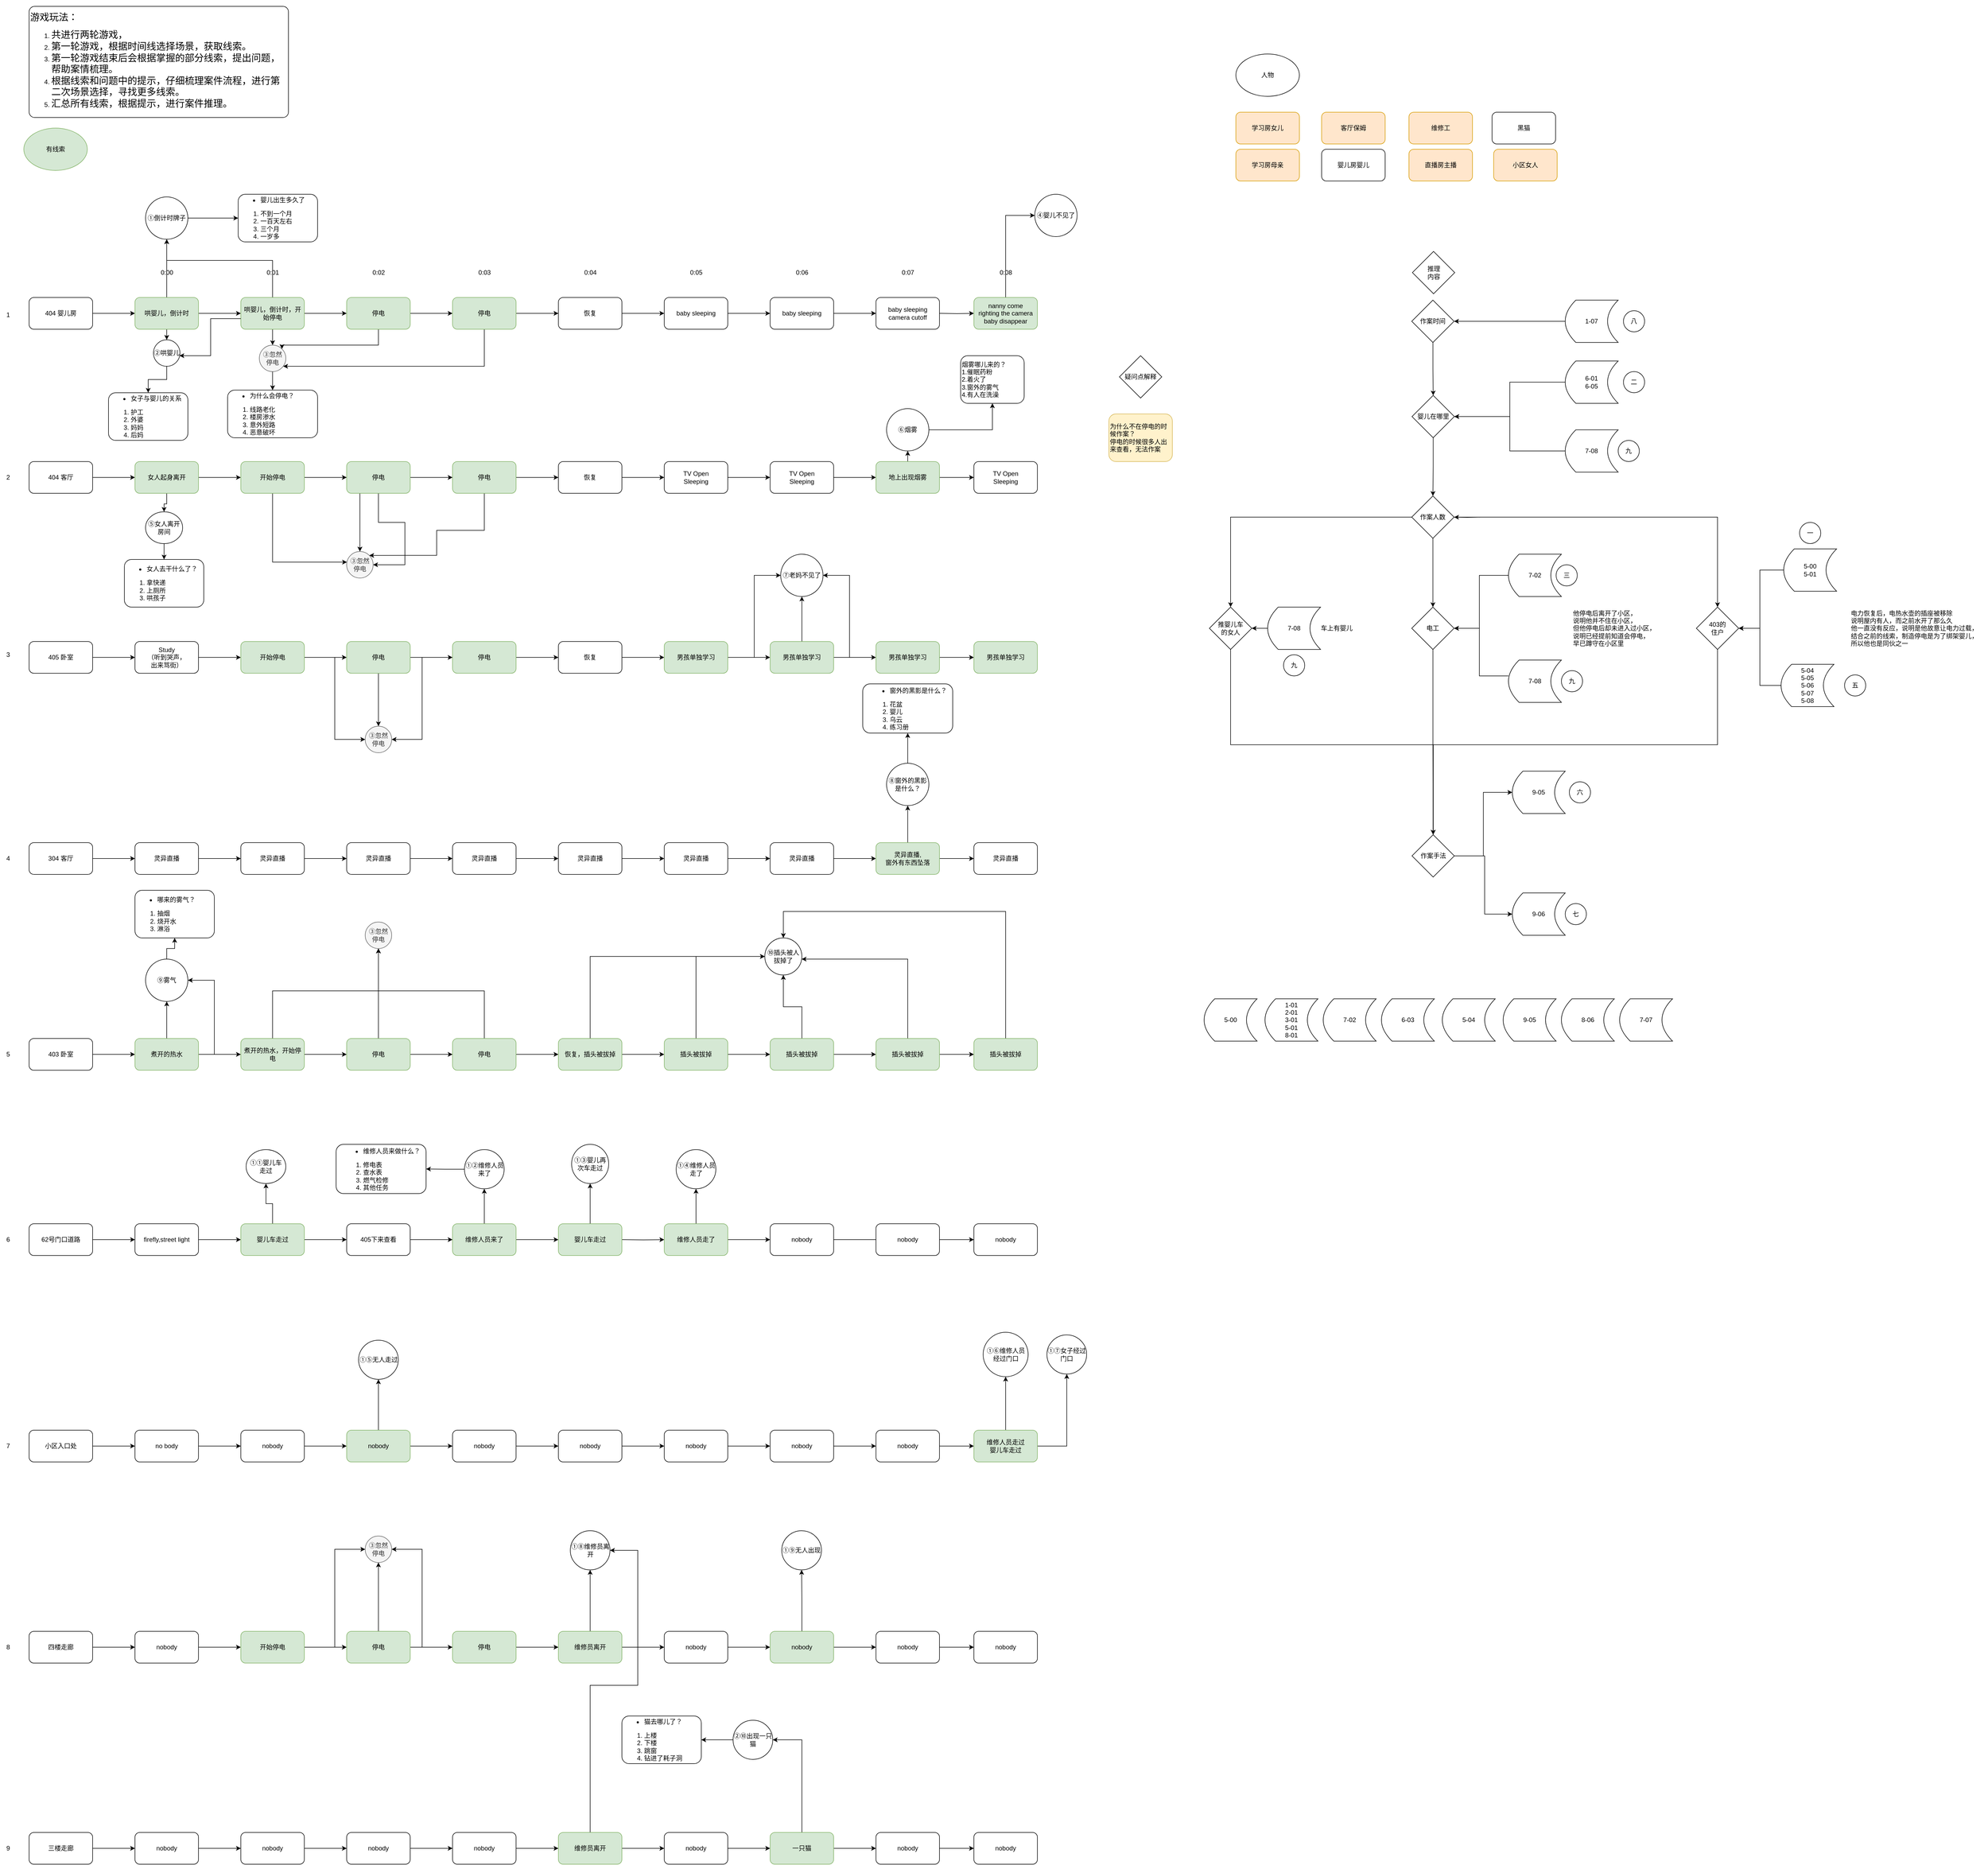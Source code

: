 <mxfile version="26.0.4">
  <diagram name="第 1 页" id="StYRfDDTk3oZJzetcUu_">
    <mxGraphModel dx="2026" dy="2256" grid="1" gridSize="10" guides="1" tooltips="1" connect="1" arrows="1" fold="1" page="1" pageScale="1" pageWidth="827" pageHeight="1169" math="0" shadow="0">
      <root>
        <mxCell id="0" />
        <mxCell id="1" parent="0" />
        <mxCell id="yhZVjly_XVNJ5S8H_ek6-18" value="" style="edgeStyle=orthogonalEdgeStyle;rounded=0;orthogonalLoop=1;jettySize=auto;html=1;" parent="1" source="yhZVjly_XVNJ5S8H_ek6-1" target="yhZVjly_XVNJ5S8H_ek6-17" edge="1">
          <mxGeometry relative="1" as="geometry" />
        </mxCell>
        <mxCell id="yhZVjly_XVNJ5S8H_ek6-1" value="404 婴儿房" style="rounded=1;whiteSpace=wrap;html=1;" parent="1" vertex="1">
          <mxGeometry x="70" y="80" width="120" height="60" as="geometry" />
        </mxCell>
        <mxCell id="yhZVjly_XVNJ5S8H_ek6-95" style="edgeStyle=orthogonalEdgeStyle;rounded=0;orthogonalLoop=1;jettySize=auto;html=1;entryX=0;entryY=0.5;entryDx=0;entryDy=0;" parent="1" source="yhZVjly_XVNJ5S8H_ek6-3" target="yhZVjly_XVNJ5S8H_ek6-81" edge="1">
          <mxGeometry relative="1" as="geometry" />
        </mxCell>
        <mxCell id="yhZVjly_XVNJ5S8H_ek6-3" value="3&lt;span style=&quot;background-color: initial;&quot;&gt;04&lt;/span&gt;&lt;span style=&quot;background-color: initial;&quot;&gt;&amp;nbsp;客厅&lt;/span&gt;" style="rounded=1;whiteSpace=wrap;html=1;" parent="1" vertex="1">
          <mxGeometry x="70" y="1110" width="120" height="60" as="geometry" />
        </mxCell>
        <mxCell id="yhZVjly_XVNJ5S8H_ek6-50" style="edgeStyle=orthogonalEdgeStyle;rounded=0;orthogonalLoop=1;jettySize=auto;html=1;entryX=0;entryY=0.5;entryDx=0;entryDy=0;" parent="1" source="yhZVjly_XVNJ5S8H_ek6-4" target="yhZVjly_XVNJ5S8H_ek6-49" edge="1">
          <mxGeometry relative="1" as="geometry" />
        </mxCell>
        <mxCell id="yhZVjly_XVNJ5S8H_ek6-4" value="405&lt;span style=&quot;background-color: initial;&quot;&gt;&amp;nbsp;卧室&lt;/span&gt;" style="rounded=1;whiteSpace=wrap;html=1;" parent="1" vertex="1">
          <mxGeometry x="70" y="730" width="120" height="60" as="geometry" />
        </mxCell>
        <mxCell id="yhZVjly_XVNJ5S8H_ek6-48" style="edgeStyle=orthogonalEdgeStyle;rounded=0;orthogonalLoop=1;jettySize=auto;html=1;entryX=0;entryY=0.5;entryDx=0;entryDy=0;" parent="1" source="yhZVjly_XVNJ5S8H_ek6-5" target="yhZVjly_XVNJ5S8H_ek6-34" edge="1">
          <mxGeometry relative="1" as="geometry" />
        </mxCell>
        <mxCell id="yhZVjly_XVNJ5S8H_ek6-5" value="404 客厅" style="rounded=1;whiteSpace=wrap;html=1;" parent="1" vertex="1">
          <mxGeometry x="70" y="390" width="120" height="60" as="geometry" />
        </mxCell>
        <mxCell id="yhZVjly_XVNJ5S8H_ek6-142" style="edgeStyle=orthogonalEdgeStyle;rounded=0;orthogonalLoop=1;jettySize=auto;html=1;entryX=0;entryY=0.5;entryDx=0;entryDy=0;" parent="1" source="yhZVjly_XVNJ5S8H_ek6-6" target="yhZVjly_XVNJ5S8H_ek6-128" edge="1">
          <mxGeometry relative="1" as="geometry" />
        </mxCell>
        <mxCell id="yhZVjly_XVNJ5S8H_ek6-6" value="403&lt;span style=&quot;background-color: initial;&quot;&gt;&amp;nbsp;卧室&lt;/span&gt;" style="rounded=1;whiteSpace=wrap;html=1;" parent="1" vertex="1">
          <mxGeometry x="70" y="1480" width="120" height="60" as="geometry" />
        </mxCell>
        <mxCell id="yhZVjly_XVNJ5S8H_ek6-143" style="edgeStyle=orthogonalEdgeStyle;rounded=0;orthogonalLoop=1;jettySize=auto;html=1;entryX=0;entryY=0.5;entryDx=0;entryDy=0;" parent="1" source="yhZVjly_XVNJ5S8H_ek6-7" target="yhZVjly_XVNJ5S8H_ek6-98" edge="1">
          <mxGeometry relative="1" as="geometry" />
        </mxCell>
        <mxCell id="yhZVjly_XVNJ5S8H_ek6-7" value="62号门口道路" style="rounded=1;whiteSpace=wrap;html=1;" parent="1" vertex="1">
          <mxGeometry x="70" y="1830" width="120" height="60" as="geometry" />
        </mxCell>
        <mxCell id="yhZVjly_XVNJ5S8H_ek6-144" style="edgeStyle=orthogonalEdgeStyle;rounded=0;orthogonalLoop=1;jettySize=auto;html=1;entryX=0;entryY=0.5;entryDx=0;entryDy=0;" parent="1" source="yhZVjly_XVNJ5S8H_ek6-8" target="yhZVjly_XVNJ5S8H_ek6-113" edge="1">
          <mxGeometry relative="1" as="geometry" />
        </mxCell>
        <mxCell id="yhZVjly_XVNJ5S8H_ek6-8" value="小区入口处" style="rounded=1;whiteSpace=wrap;html=1;" parent="1" vertex="1">
          <mxGeometry x="70" y="2220" width="120" height="60" as="geometry" />
        </mxCell>
        <mxCell id="yhZVjly_XVNJ5S8H_ek6-9" value="0:00" style="text;html=1;align=center;verticalAlign=middle;resizable=0;points=[];autosize=1;strokeColor=none;fillColor=none;" parent="1" vertex="1">
          <mxGeometry x="305" y="18" width="50" height="30" as="geometry" />
        </mxCell>
        <mxCell id="yhZVjly_XVNJ5S8H_ek6-10" value="0:01" style="text;html=1;align=center;verticalAlign=middle;resizable=0;points=[];autosize=1;strokeColor=none;fillColor=none;" parent="1" vertex="1">
          <mxGeometry x="505" y="18" width="50" height="30" as="geometry" />
        </mxCell>
        <mxCell id="yhZVjly_XVNJ5S8H_ek6-11" value="0:02" style="text;html=1;align=center;verticalAlign=middle;resizable=0;points=[];autosize=1;strokeColor=none;fillColor=none;" parent="1" vertex="1">
          <mxGeometry x="705" y="18" width="50" height="30" as="geometry" />
        </mxCell>
        <mxCell id="yhZVjly_XVNJ5S8H_ek6-12" value="0:03" style="text;html=1;align=center;verticalAlign=middle;resizable=0;points=[];autosize=1;strokeColor=none;fillColor=none;" parent="1" vertex="1">
          <mxGeometry x="905" y="18" width="50" height="30" as="geometry" />
        </mxCell>
        <mxCell id="yhZVjly_XVNJ5S8H_ek6-13" value="0:04" style="text;html=1;align=center;verticalAlign=middle;resizable=0;points=[];autosize=1;strokeColor=none;fillColor=none;" parent="1" vertex="1">
          <mxGeometry x="1105" y="18" width="50" height="30" as="geometry" />
        </mxCell>
        <mxCell id="yhZVjly_XVNJ5S8H_ek6-14" value="0:05" style="text;html=1;align=center;verticalAlign=middle;resizable=0;points=[];autosize=1;strokeColor=none;fillColor=none;" parent="1" vertex="1">
          <mxGeometry x="1305" y="18" width="50" height="30" as="geometry" />
        </mxCell>
        <mxCell id="yhZVjly_XVNJ5S8H_ek6-15" value="0:06" style="text;html=1;align=center;verticalAlign=middle;resizable=0;points=[];autosize=1;strokeColor=none;fillColor=none;" parent="1" vertex="1">
          <mxGeometry x="1505" y="18" width="50" height="30" as="geometry" />
        </mxCell>
        <mxCell id="yhZVjly_XVNJ5S8H_ek6-16" value="0:07" style="text;html=1;align=center;verticalAlign=middle;resizable=0;points=[];autosize=1;strokeColor=none;fillColor=none;" parent="1" vertex="1">
          <mxGeometry x="1705" y="18" width="50" height="30" as="geometry" />
        </mxCell>
        <mxCell id="yhZVjly_XVNJ5S8H_ek6-20" value="" style="edgeStyle=orthogonalEdgeStyle;rounded=0;orthogonalLoop=1;jettySize=auto;html=1;" parent="1" source="yhZVjly_XVNJ5S8H_ek6-17" target="yhZVjly_XVNJ5S8H_ek6-19" edge="1">
          <mxGeometry relative="1" as="geometry" />
        </mxCell>
        <mxCell id="4QU-CMID9YgoORd0-7aX-3" value="" style="edgeStyle=orthogonalEdgeStyle;rounded=0;orthogonalLoop=1;jettySize=auto;html=1;" edge="1" parent="1" source="yhZVjly_XVNJ5S8H_ek6-17" target="4QU-CMID9YgoORd0-7aX-2">
          <mxGeometry relative="1" as="geometry" />
        </mxCell>
        <mxCell id="4QU-CMID9YgoORd0-7aX-15" style="edgeStyle=orthogonalEdgeStyle;rounded=0;orthogonalLoop=1;jettySize=auto;html=1;entryX=0.5;entryY=1;entryDx=0;entryDy=0;" edge="1" parent="1" source="yhZVjly_XVNJ5S8H_ek6-17" target="4QU-CMID9YgoORd0-7aX-14">
          <mxGeometry relative="1" as="geometry" />
        </mxCell>
        <mxCell id="yhZVjly_XVNJ5S8H_ek6-17" value="哄婴儿，倒计时" style="whiteSpace=wrap;html=1;rounded=1;fillColor=#d5e8d4;strokeColor=#82b366;" parent="1" vertex="1">
          <mxGeometry x="270" y="80" width="120" height="60" as="geometry" />
        </mxCell>
        <mxCell id="yhZVjly_XVNJ5S8H_ek6-22" value="" style="edgeStyle=orthogonalEdgeStyle;rounded=0;orthogonalLoop=1;jettySize=auto;html=1;" parent="1" source="yhZVjly_XVNJ5S8H_ek6-19" target="yhZVjly_XVNJ5S8H_ek6-21" edge="1">
          <mxGeometry relative="1" as="geometry" />
        </mxCell>
        <mxCell id="4QU-CMID9YgoORd0-7aX-10" value="" style="edgeStyle=orthogonalEdgeStyle;rounded=0;orthogonalLoop=1;jettySize=auto;html=1;" edge="1" parent="1" source="yhZVjly_XVNJ5S8H_ek6-19" target="4QU-CMID9YgoORd0-7aX-8">
          <mxGeometry relative="1" as="geometry" />
        </mxCell>
        <mxCell id="4QU-CMID9YgoORd0-7aX-22" style="edgeStyle=orthogonalEdgeStyle;rounded=0;orthogonalLoop=1;jettySize=auto;html=1;" edge="1" parent="1" source="yhZVjly_XVNJ5S8H_ek6-19" target="4QU-CMID9YgoORd0-7aX-14">
          <mxGeometry relative="1" as="geometry">
            <Array as="points">
              <mxPoint x="530" y="10" />
              <mxPoint x="330" y="10" />
            </Array>
          </mxGeometry>
        </mxCell>
        <mxCell id="yhZVjly_XVNJ5S8H_ek6-19" value="哄婴儿，倒计时，开始停电" style="html=1;rounded=1;whiteSpace=wrap;fillColor=#d5e8d4;strokeColor=#82b366;" parent="1" vertex="1">
          <mxGeometry x="470" y="80" width="120" height="60" as="geometry" />
        </mxCell>
        <mxCell id="yhZVjly_XVNJ5S8H_ek6-24" value="" style="edgeStyle=orthogonalEdgeStyle;rounded=0;orthogonalLoop=1;jettySize=auto;html=1;fillColor=#d5e8d4;strokeColor=#000000;" parent="1" source="yhZVjly_XVNJ5S8H_ek6-21" target="yhZVjly_XVNJ5S8H_ek6-23" edge="1">
          <mxGeometry relative="1" as="geometry" />
        </mxCell>
        <mxCell id="4QU-CMID9YgoORd0-7aX-24" style="edgeStyle=orthogonalEdgeStyle;rounded=0;orthogonalLoop=1;jettySize=auto;html=1;entryX=1;entryY=0;entryDx=0;entryDy=0;" edge="1" parent="1" source="yhZVjly_XVNJ5S8H_ek6-21" target="4QU-CMID9YgoORd0-7aX-8">
          <mxGeometry relative="1" as="geometry">
            <Array as="points">
              <mxPoint x="730" y="170" />
              <mxPoint x="548" y="170" />
            </Array>
          </mxGeometry>
        </mxCell>
        <mxCell id="yhZVjly_XVNJ5S8H_ek6-21" value="停电" style="whiteSpace=wrap;html=1;rounded=1;fillColor=#d5e8d4;strokeColor=#82b366;" parent="1" vertex="1">
          <mxGeometry x="670" y="80" width="120" height="60" as="geometry" />
        </mxCell>
        <mxCell id="yhZVjly_XVNJ5S8H_ek6-26" value="" style="edgeStyle=orthogonalEdgeStyle;rounded=0;orthogonalLoop=1;jettySize=auto;html=1;" parent="1" source="yhZVjly_XVNJ5S8H_ek6-23" target="yhZVjly_XVNJ5S8H_ek6-25" edge="1">
          <mxGeometry relative="1" as="geometry" />
        </mxCell>
        <mxCell id="4QU-CMID9YgoORd0-7aX-25" style="edgeStyle=orthogonalEdgeStyle;rounded=0;orthogonalLoop=1;jettySize=auto;html=1;" edge="1" parent="1" source="yhZVjly_XVNJ5S8H_ek6-23" target="4QU-CMID9YgoORd0-7aX-8">
          <mxGeometry relative="1" as="geometry">
            <Array as="points">
              <mxPoint x="930" y="210" />
            </Array>
          </mxGeometry>
        </mxCell>
        <mxCell id="yhZVjly_XVNJ5S8H_ek6-23" value="停电" style="whiteSpace=wrap;html=1;rounded=1;fillColor=#d5e8d4;strokeColor=#82b366;" parent="1" vertex="1">
          <mxGeometry x="870" y="80" width="120" height="60" as="geometry" />
        </mxCell>
        <mxCell id="yhZVjly_XVNJ5S8H_ek6-28" value="" style="edgeStyle=orthogonalEdgeStyle;rounded=0;orthogonalLoop=1;jettySize=auto;html=1;" parent="1" source="yhZVjly_XVNJ5S8H_ek6-25" target="yhZVjly_XVNJ5S8H_ek6-27" edge="1">
          <mxGeometry relative="1" as="geometry" />
        </mxCell>
        <mxCell id="yhZVjly_XVNJ5S8H_ek6-25" value="恢复" style="whiteSpace=wrap;html=1;rounded=1;" parent="1" vertex="1">
          <mxGeometry x="1070" y="80" width="120" height="60" as="geometry" />
        </mxCell>
        <mxCell id="yhZVjly_XVNJ5S8H_ek6-30" value="" style="edgeStyle=orthogonalEdgeStyle;rounded=0;orthogonalLoop=1;jettySize=auto;html=1;" parent="1" source="yhZVjly_XVNJ5S8H_ek6-27" edge="1">
          <mxGeometry relative="1" as="geometry">
            <mxPoint x="1470" y="110" as="targetPoint" />
          </mxGeometry>
        </mxCell>
        <mxCell id="yhZVjly_XVNJ5S8H_ek6-27" value="baby sleeping" style="whiteSpace=wrap;html=1;rounded=1;" parent="1" vertex="1">
          <mxGeometry x="1270" y="80" width="120" height="60" as="geometry" />
        </mxCell>
        <mxCell id="yhZVjly_XVNJ5S8H_ek6-32" value="" style="edgeStyle=orthogonalEdgeStyle;rounded=0;orthogonalLoop=1;jettySize=auto;html=1;" parent="1" edge="1">
          <mxGeometry relative="1" as="geometry">
            <mxPoint x="1590" y="110" as="sourcePoint" />
            <mxPoint x="1670" y="110.0" as="targetPoint" />
          </mxGeometry>
        </mxCell>
        <mxCell id="XoiqX6V9MMiwxOYiTmVM-44" style="edgeStyle=orthogonalEdgeStyle;rounded=0;orthogonalLoop=1;jettySize=auto;html=1;entryX=0;entryY=0.5;entryDx=0;entryDy=0;" parent="1" target="XoiqX6V9MMiwxOYiTmVM-36" edge="1">
          <mxGeometry relative="1" as="geometry">
            <mxPoint x="1790" y="110" as="sourcePoint" />
          </mxGeometry>
        </mxCell>
        <mxCell id="yhZVjly_XVNJ5S8H_ek6-33" value="" style="edgeStyle=orthogonalEdgeStyle;rounded=0;orthogonalLoop=1;jettySize=auto;html=1;" parent="1" source="yhZVjly_XVNJ5S8H_ek6-34" target="yhZVjly_XVNJ5S8H_ek6-36" edge="1">
          <mxGeometry relative="1" as="geometry" />
        </mxCell>
        <mxCell id="4QU-CMID9YgoORd0-7aX-20" style="edgeStyle=orthogonalEdgeStyle;rounded=0;orthogonalLoop=1;jettySize=auto;html=1;entryX=0.5;entryY=0;entryDx=0;entryDy=0;" edge="1" parent="1" source="yhZVjly_XVNJ5S8H_ek6-34" target="4QU-CMID9YgoORd0-7aX-18">
          <mxGeometry relative="1" as="geometry" />
        </mxCell>
        <mxCell id="yhZVjly_XVNJ5S8H_ek6-34" value="女人起身离开" style="whiteSpace=wrap;html=1;rounded=1;fillColor=#d5e8d4;strokeColor=#82b366;" parent="1" vertex="1">
          <mxGeometry x="270" y="390" width="120" height="60" as="geometry" />
        </mxCell>
        <mxCell id="yhZVjly_XVNJ5S8H_ek6-35" value="" style="edgeStyle=orthogonalEdgeStyle;rounded=0;orthogonalLoop=1;jettySize=auto;html=1;" parent="1" source="yhZVjly_XVNJ5S8H_ek6-36" target="yhZVjly_XVNJ5S8H_ek6-38" edge="1">
          <mxGeometry relative="1" as="geometry" />
        </mxCell>
        <mxCell id="4QU-CMID9YgoORd0-7aX-63" style="edgeStyle=orthogonalEdgeStyle;rounded=0;orthogonalLoop=1;jettySize=auto;html=1;" edge="1" parent="1" source="yhZVjly_XVNJ5S8H_ek6-36" target="4QU-CMID9YgoORd0-7aX-57">
          <mxGeometry relative="1" as="geometry" />
        </mxCell>
        <mxCell id="4QU-CMID9YgoORd0-7aX-65" style="edgeStyle=orthogonalEdgeStyle;rounded=0;orthogonalLoop=1;jettySize=auto;html=1;" edge="1" parent="1" source="yhZVjly_XVNJ5S8H_ek6-36" target="4QU-CMID9YgoORd0-7aX-57">
          <mxGeometry relative="1" as="geometry" />
        </mxCell>
        <mxCell id="4QU-CMID9YgoORd0-7aX-66" style="edgeStyle=orthogonalEdgeStyle;rounded=0;orthogonalLoop=1;jettySize=auto;html=1;" edge="1" parent="1" source="yhZVjly_XVNJ5S8H_ek6-36" target="4QU-CMID9YgoORd0-7aX-57">
          <mxGeometry relative="1" as="geometry">
            <Array as="points">
              <mxPoint x="530" y="580" />
            </Array>
          </mxGeometry>
        </mxCell>
        <mxCell id="yhZVjly_XVNJ5S8H_ek6-36" value="开始停电" style="whiteSpace=wrap;html=1;rounded=1;fillColor=#d5e8d4;strokeColor=#82b366;" parent="1" vertex="1">
          <mxGeometry x="470" y="390" width="120" height="60" as="geometry" />
        </mxCell>
        <mxCell id="yhZVjly_XVNJ5S8H_ek6-37" value="" style="edgeStyle=orthogonalEdgeStyle;rounded=0;orthogonalLoop=1;jettySize=auto;html=1;fillColor=#d5e8d4;strokeColor=#000000;" parent="1" source="yhZVjly_XVNJ5S8H_ek6-38" target="yhZVjly_XVNJ5S8H_ek6-40" edge="1">
          <mxGeometry relative="1" as="geometry" />
        </mxCell>
        <mxCell id="4QU-CMID9YgoORd0-7aX-61" style="edgeStyle=orthogonalEdgeStyle;rounded=0;orthogonalLoop=1;jettySize=auto;html=1;entryX=1;entryY=0.5;entryDx=0;entryDy=0;" edge="1" parent="1" source="yhZVjly_XVNJ5S8H_ek6-38" target="4QU-CMID9YgoORd0-7aX-57">
          <mxGeometry relative="1" as="geometry">
            <Array as="points">
              <mxPoint x="730" y="505" />
              <mxPoint x="780" y="505" />
              <mxPoint x="780" y="585" />
            </Array>
          </mxGeometry>
        </mxCell>
        <mxCell id="yhZVjly_XVNJ5S8H_ek6-38" value="停电" style="whiteSpace=wrap;html=1;rounded=1;fillColor=#d5e8d4;strokeColor=#82b366;" parent="1" vertex="1">
          <mxGeometry x="670" y="390" width="120" height="60" as="geometry" />
        </mxCell>
        <mxCell id="yhZVjly_XVNJ5S8H_ek6-39" value="" style="edgeStyle=orthogonalEdgeStyle;rounded=0;orthogonalLoop=1;jettySize=auto;html=1;" parent="1" source="yhZVjly_XVNJ5S8H_ek6-40" target="yhZVjly_XVNJ5S8H_ek6-42" edge="1">
          <mxGeometry relative="1" as="geometry" />
        </mxCell>
        <mxCell id="4QU-CMID9YgoORd0-7aX-60" style="edgeStyle=orthogonalEdgeStyle;rounded=0;orthogonalLoop=1;jettySize=auto;html=1;entryX=1;entryY=0;entryDx=0;entryDy=0;" edge="1" parent="1" source="yhZVjly_XVNJ5S8H_ek6-40" target="4QU-CMID9YgoORd0-7aX-57">
          <mxGeometry relative="1" as="geometry">
            <Array as="points">
              <mxPoint x="930" y="520" />
              <mxPoint x="840" y="520" />
              <mxPoint x="840" y="567" />
            </Array>
          </mxGeometry>
        </mxCell>
        <mxCell id="yhZVjly_XVNJ5S8H_ek6-40" value="停电" style="whiteSpace=wrap;html=1;rounded=1;fillColor=#d5e8d4;strokeColor=#82b366;" parent="1" vertex="1">
          <mxGeometry x="870" y="390" width="120" height="60" as="geometry" />
        </mxCell>
        <mxCell id="yhZVjly_XVNJ5S8H_ek6-41" value="" style="edgeStyle=orthogonalEdgeStyle;rounded=0;orthogonalLoop=1;jettySize=auto;html=1;" parent="1" source="yhZVjly_XVNJ5S8H_ek6-42" target="yhZVjly_XVNJ5S8H_ek6-44" edge="1">
          <mxGeometry relative="1" as="geometry" />
        </mxCell>
        <mxCell id="yhZVjly_XVNJ5S8H_ek6-42" value="恢复" style="whiteSpace=wrap;html=1;rounded=1;" parent="1" vertex="1">
          <mxGeometry x="1070" y="390" width="120" height="60" as="geometry" />
        </mxCell>
        <mxCell id="yhZVjly_XVNJ5S8H_ek6-43" value="" style="edgeStyle=orthogonalEdgeStyle;rounded=0;orthogonalLoop=1;jettySize=auto;html=1;" parent="1" source="yhZVjly_XVNJ5S8H_ek6-44" target="yhZVjly_XVNJ5S8H_ek6-46" edge="1">
          <mxGeometry relative="1" as="geometry" />
        </mxCell>
        <mxCell id="yhZVjly_XVNJ5S8H_ek6-44" value="TV Open&lt;div&gt;Sleeping&lt;/div&gt;" style="whiteSpace=wrap;html=1;rounded=1;" parent="1" vertex="1">
          <mxGeometry x="1270" y="390" width="120" height="60" as="geometry" />
        </mxCell>
        <mxCell id="yhZVjly_XVNJ5S8H_ek6-45" value="" style="edgeStyle=orthogonalEdgeStyle;rounded=0;orthogonalLoop=1;jettySize=auto;html=1;" parent="1" source="yhZVjly_XVNJ5S8H_ek6-46" target="yhZVjly_XVNJ5S8H_ek6-47" edge="1">
          <mxGeometry relative="1" as="geometry" />
        </mxCell>
        <mxCell id="yhZVjly_XVNJ5S8H_ek6-46" value="TV Open&lt;div&gt;Sleeping&lt;/div&gt;" style="whiteSpace=wrap;html=1;rounded=1;" parent="1" vertex="1">
          <mxGeometry x="1470" y="390" width="120" height="60" as="geometry" />
        </mxCell>
        <mxCell id="XoiqX6V9MMiwxOYiTmVM-45" style="edgeStyle=orthogonalEdgeStyle;rounded=0;orthogonalLoop=1;jettySize=auto;html=1;" parent="1" source="yhZVjly_XVNJ5S8H_ek6-47" target="XoiqX6V9MMiwxOYiTmVM-37" edge="1">
          <mxGeometry relative="1" as="geometry" />
        </mxCell>
        <mxCell id="4QU-CMID9YgoORd0-7aX-37" value="" style="edgeStyle=orthogonalEdgeStyle;rounded=0;orthogonalLoop=1;jettySize=auto;html=1;" edge="1" parent="1" source="yhZVjly_XVNJ5S8H_ek6-47" target="4QU-CMID9YgoORd0-7aX-36">
          <mxGeometry relative="1" as="geometry" />
        </mxCell>
        <mxCell id="yhZVjly_XVNJ5S8H_ek6-47" value="地上出现烟雾" style="whiteSpace=wrap;html=1;rounded=1;fillColor=#d5e8d4;strokeColor=#82b366;" parent="1" vertex="1">
          <mxGeometry x="1670" y="390" width="120" height="60" as="geometry" />
        </mxCell>
        <mxCell id="yhZVjly_XVNJ5S8H_ek6-52" value="" style="edgeStyle=orthogonalEdgeStyle;rounded=0;orthogonalLoop=1;jettySize=auto;html=1;" parent="1" source="yhZVjly_XVNJ5S8H_ek6-49" target="yhZVjly_XVNJ5S8H_ek6-51" edge="1">
          <mxGeometry relative="1" as="geometry" />
        </mxCell>
        <mxCell id="yhZVjly_XVNJ5S8H_ek6-49" value="Study&lt;div&gt;（听到哭声，&lt;/div&gt;&lt;div&gt;出来骂街）&lt;/div&gt;" style="whiteSpace=wrap;html=1;rounded=1;" parent="1" vertex="1">
          <mxGeometry x="270" y="730" width="120" height="60" as="geometry" />
        </mxCell>
        <mxCell id="yhZVjly_XVNJ5S8H_ek6-64" style="edgeStyle=orthogonalEdgeStyle;rounded=0;orthogonalLoop=1;jettySize=auto;html=1;entryX=0;entryY=0.5;entryDx=0;entryDy=0;" parent="1" source="yhZVjly_XVNJ5S8H_ek6-51" target="yhZVjly_XVNJ5S8H_ek6-54" edge="1">
          <mxGeometry relative="1" as="geometry" />
        </mxCell>
        <mxCell id="4QU-CMID9YgoORd0-7aX-111" style="edgeStyle=orthogonalEdgeStyle;rounded=0;orthogonalLoop=1;jettySize=auto;html=1;entryX=0;entryY=0.5;entryDx=0;entryDy=0;" edge="1" parent="1" source="yhZVjly_XVNJ5S8H_ek6-51" target="4QU-CMID9YgoORd0-7aX-108">
          <mxGeometry relative="1" as="geometry" />
        </mxCell>
        <mxCell id="yhZVjly_XVNJ5S8H_ek6-51" value="开始停电" style="whiteSpace=wrap;html=1;rounded=1;fillColor=#d5e8d4;strokeColor=#82b366;" parent="1" vertex="1">
          <mxGeometry x="470" y="730" width="120" height="60" as="geometry" />
        </mxCell>
        <mxCell id="yhZVjly_XVNJ5S8H_ek6-53" value="" style="edgeStyle=orthogonalEdgeStyle;rounded=0;orthogonalLoop=1;jettySize=auto;html=1;fillColor=#d5e8d4;strokeColor=light-dark(#000000, #446e2c);" parent="1" source="yhZVjly_XVNJ5S8H_ek6-54" target="yhZVjly_XVNJ5S8H_ek6-56" edge="1">
          <mxGeometry relative="1" as="geometry" />
        </mxCell>
        <mxCell id="4QU-CMID9YgoORd0-7aX-109" style="edgeStyle=orthogonalEdgeStyle;rounded=0;orthogonalLoop=1;jettySize=auto;html=1;entryX=0.5;entryY=0;entryDx=0;entryDy=0;" edge="1" parent="1" source="yhZVjly_XVNJ5S8H_ek6-54" target="4QU-CMID9YgoORd0-7aX-108">
          <mxGeometry relative="1" as="geometry" />
        </mxCell>
        <mxCell id="yhZVjly_XVNJ5S8H_ek6-54" value="停电" style="whiteSpace=wrap;html=1;rounded=1;fillColor=#d5e8d4;strokeColor=#82b366;" parent="1" vertex="1">
          <mxGeometry x="670" y="730" width="120" height="60" as="geometry" />
        </mxCell>
        <mxCell id="yhZVjly_XVNJ5S8H_ek6-55" value="" style="edgeStyle=orthogonalEdgeStyle;rounded=0;orthogonalLoop=1;jettySize=auto;html=1;" parent="1" source="yhZVjly_XVNJ5S8H_ek6-56" target="yhZVjly_XVNJ5S8H_ek6-58" edge="1">
          <mxGeometry relative="1" as="geometry" />
        </mxCell>
        <mxCell id="4QU-CMID9YgoORd0-7aX-110" style="edgeStyle=orthogonalEdgeStyle;rounded=0;orthogonalLoop=1;jettySize=auto;html=1;entryX=1;entryY=0.5;entryDx=0;entryDy=0;" edge="1" parent="1" source="yhZVjly_XVNJ5S8H_ek6-56" target="4QU-CMID9YgoORd0-7aX-108">
          <mxGeometry relative="1" as="geometry" />
        </mxCell>
        <mxCell id="yhZVjly_XVNJ5S8H_ek6-56" value="停电" style="whiteSpace=wrap;html=1;rounded=1;fillColor=#d5e8d4;strokeColor=#82b366;" parent="1" vertex="1">
          <mxGeometry x="870" y="730" width="120" height="60" as="geometry" />
        </mxCell>
        <mxCell id="yhZVjly_XVNJ5S8H_ek6-57" value="" style="edgeStyle=orthogonalEdgeStyle;rounded=0;orthogonalLoop=1;jettySize=auto;html=1;" parent="1" source="yhZVjly_XVNJ5S8H_ek6-58" target="yhZVjly_XVNJ5S8H_ek6-60" edge="1">
          <mxGeometry relative="1" as="geometry" />
        </mxCell>
        <mxCell id="yhZVjly_XVNJ5S8H_ek6-58" value="恢复" style="whiteSpace=wrap;html=1;rounded=1;" parent="1" vertex="1">
          <mxGeometry x="1070" y="730" width="120" height="60" as="geometry" />
        </mxCell>
        <mxCell id="yhZVjly_XVNJ5S8H_ek6-59" value="" style="edgeStyle=orthogonalEdgeStyle;rounded=0;orthogonalLoop=1;jettySize=auto;html=1;" parent="1" source="yhZVjly_XVNJ5S8H_ek6-60" target="yhZVjly_XVNJ5S8H_ek6-62" edge="1">
          <mxGeometry relative="1" as="geometry" />
        </mxCell>
        <mxCell id="4QU-CMID9YgoORd0-7aX-45" style="edgeStyle=orthogonalEdgeStyle;rounded=0;orthogonalLoop=1;jettySize=auto;html=1;entryX=0;entryY=0.5;entryDx=0;entryDy=0;" edge="1" parent="1" source="yhZVjly_XVNJ5S8H_ek6-60" target="4QU-CMID9YgoORd0-7aX-43">
          <mxGeometry relative="1" as="geometry" />
        </mxCell>
        <mxCell id="yhZVjly_XVNJ5S8H_ek6-60" value="男孩单独学习" style="whiteSpace=wrap;html=1;rounded=1;fillColor=#d5e8d4;strokeColor=#82b366;" parent="1" vertex="1">
          <mxGeometry x="1270" y="730" width="120" height="60" as="geometry" />
        </mxCell>
        <mxCell id="yhZVjly_XVNJ5S8H_ek6-61" value="" style="edgeStyle=orthogonalEdgeStyle;rounded=0;orthogonalLoop=1;jettySize=auto;html=1;" parent="1" source="yhZVjly_XVNJ5S8H_ek6-62" target="yhZVjly_XVNJ5S8H_ek6-63" edge="1">
          <mxGeometry relative="1" as="geometry" />
        </mxCell>
        <mxCell id="4QU-CMID9YgoORd0-7aX-44" style="edgeStyle=orthogonalEdgeStyle;rounded=0;orthogonalLoop=1;jettySize=auto;html=1;entryX=0.5;entryY=1;entryDx=0;entryDy=0;" edge="1" parent="1" source="yhZVjly_XVNJ5S8H_ek6-62" target="4QU-CMID9YgoORd0-7aX-43">
          <mxGeometry relative="1" as="geometry" />
        </mxCell>
        <mxCell id="yhZVjly_XVNJ5S8H_ek6-62" value="男孩单独学习" style="whiteSpace=wrap;html=1;rounded=1;fillColor=#d5e8d4;strokeColor=#82b366;" parent="1" vertex="1">
          <mxGeometry x="1470" y="730" width="120" height="60" as="geometry" />
        </mxCell>
        <mxCell id="XoiqX6V9MMiwxOYiTmVM-46" style="edgeStyle=orthogonalEdgeStyle;rounded=0;orthogonalLoop=1;jettySize=auto;html=1;entryX=0;entryY=0.5;entryDx=0;entryDy=0;" parent="1" source="yhZVjly_XVNJ5S8H_ek6-63" target="XoiqX6V9MMiwxOYiTmVM-38" edge="1">
          <mxGeometry relative="1" as="geometry" />
        </mxCell>
        <mxCell id="4QU-CMID9YgoORd0-7aX-46" style="edgeStyle=orthogonalEdgeStyle;rounded=0;orthogonalLoop=1;jettySize=auto;html=1;entryX=1;entryY=0.5;entryDx=0;entryDy=0;" edge="1" parent="1" source="yhZVjly_XVNJ5S8H_ek6-63" target="4QU-CMID9YgoORd0-7aX-43">
          <mxGeometry relative="1" as="geometry" />
        </mxCell>
        <mxCell id="yhZVjly_XVNJ5S8H_ek6-63" value="男孩单独学习" style="whiteSpace=wrap;html=1;rounded=1;fillColor=#d5e8d4;strokeColor=#82b366;" parent="1" vertex="1">
          <mxGeometry x="1670" y="730" width="120" height="60" as="geometry" />
        </mxCell>
        <mxCell id="yhZVjly_XVNJ5S8H_ek6-80" value="" style="edgeStyle=orthogonalEdgeStyle;rounded=0;orthogonalLoop=1;jettySize=auto;html=1;" parent="1" source="yhZVjly_XVNJ5S8H_ek6-81" target="yhZVjly_XVNJ5S8H_ek6-83" edge="1">
          <mxGeometry relative="1" as="geometry" />
        </mxCell>
        <mxCell id="yhZVjly_XVNJ5S8H_ek6-81" value="灵异直播" style="whiteSpace=wrap;html=1;rounded=1;" parent="1" vertex="1">
          <mxGeometry x="270" y="1110" width="120" height="60" as="geometry" />
        </mxCell>
        <mxCell id="yhZVjly_XVNJ5S8H_ek6-82" style="edgeStyle=orthogonalEdgeStyle;rounded=0;orthogonalLoop=1;jettySize=auto;html=1;entryX=0;entryY=0.5;entryDx=0;entryDy=0;" parent="1" source="yhZVjly_XVNJ5S8H_ek6-83" target="yhZVjly_XVNJ5S8H_ek6-85" edge="1">
          <mxGeometry relative="1" as="geometry" />
        </mxCell>
        <mxCell id="yhZVjly_XVNJ5S8H_ek6-83" value="灵异直播" style="whiteSpace=wrap;html=1;rounded=1;" parent="1" vertex="1">
          <mxGeometry x="470" y="1110" width="120" height="60" as="geometry" />
        </mxCell>
        <mxCell id="yhZVjly_XVNJ5S8H_ek6-84" value="" style="edgeStyle=orthogonalEdgeStyle;rounded=0;orthogonalLoop=1;jettySize=auto;html=1;" parent="1" source="yhZVjly_XVNJ5S8H_ek6-85" target="yhZVjly_XVNJ5S8H_ek6-87" edge="1">
          <mxGeometry relative="1" as="geometry" />
        </mxCell>
        <mxCell id="yhZVjly_XVNJ5S8H_ek6-85" value="灵异直播" style="whiteSpace=wrap;html=1;rounded=1;" parent="1" vertex="1">
          <mxGeometry x="670" y="1110" width="120" height="60" as="geometry" />
        </mxCell>
        <mxCell id="yhZVjly_XVNJ5S8H_ek6-86" value="" style="edgeStyle=orthogonalEdgeStyle;rounded=0;orthogonalLoop=1;jettySize=auto;html=1;" parent="1" source="yhZVjly_XVNJ5S8H_ek6-87" target="yhZVjly_XVNJ5S8H_ek6-89" edge="1">
          <mxGeometry relative="1" as="geometry" />
        </mxCell>
        <mxCell id="yhZVjly_XVNJ5S8H_ek6-87" value="灵异直播" style="whiteSpace=wrap;html=1;rounded=1;" parent="1" vertex="1">
          <mxGeometry x="870" y="1110" width="120" height="60" as="geometry" />
        </mxCell>
        <mxCell id="yhZVjly_XVNJ5S8H_ek6-88" value="" style="edgeStyle=orthogonalEdgeStyle;rounded=0;orthogonalLoop=1;jettySize=auto;html=1;" parent="1" source="yhZVjly_XVNJ5S8H_ek6-89" target="yhZVjly_XVNJ5S8H_ek6-91" edge="1">
          <mxGeometry relative="1" as="geometry" />
        </mxCell>
        <mxCell id="yhZVjly_XVNJ5S8H_ek6-89" value="灵异直播" style="whiteSpace=wrap;html=1;rounded=1;" parent="1" vertex="1">
          <mxGeometry x="1070" y="1110" width="120" height="60" as="geometry" />
        </mxCell>
        <mxCell id="yhZVjly_XVNJ5S8H_ek6-90" value="" style="edgeStyle=orthogonalEdgeStyle;rounded=0;orthogonalLoop=1;jettySize=auto;html=1;" parent="1" source="yhZVjly_XVNJ5S8H_ek6-91" target="yhZVjly_XVNJ5S8H_ek6-93" edge="1">
          <mxGeometry relative="1" as="geometry" />
        </mxCell>
        <mxCell id="yhZVjly_XVNJ5S8H_ek6-91" value="灵异直播" style="whiteSpace=wrap;html=1;rounded=1;" parent="1" vertex="1">
          <mxGeometry x="1270" y="1110" width="120" height="60" as="geometry" />
        </mxCell>
        <mxCell id="yhZVjly_XVNJ5S8H_ek6-92" value="" style="edgeStyle=orthogonalEdgeStyle;rounded=0;orthogonalLoop=1;jettySize=auto;html=1;" parent="1" source="yhZVjly_XVNJ5S8H_ek6-93" target="yhZVjly_XVNJ5S8H_ek6-94" edge="1">
          <mxGeometry relative="1" as="geometry" />
        </mxCell>
        <mxCell id="yhZVjly_XVNJ5S8H_ek6-93" value="灵异直播" style="whiteSpace=wrap;html=1;rounded=1;" parent="1" vertex="1">
          <mxGeometry x="1470" y="1110" width="120" height="60" as="geometry" />
        </mxCell>
        <mxCell id="XoiqX6V9MMiwxOYiTmVM-47" style="edgeStyle=orthogonalEdgeStyle;rounded=0;orthogonalLoop=1;jettySize=auto;html=1;entryX=0;entryY=0.5;entryDx=0;entryDy=0;" parent="1" source="yhZVjly_XVNJ5S8H_ek6-94" target="XoiqX6V9MMiwxOYiTmVM-39" edge="1">
          <mxGeometry relative="1" as="geometry" />
        </mxCell>
        <mxCell id="4QU-CMID9YgoORd0-7aX-31" value="" style="edgeStyle=orthogonalEdgeStyle;rounded=0;orthogonalLoop=1;jettySize=auto;html=1;" edge="1" parent="1" source="yhZVjly_XVNJ5S8H_ek6-94" target="4QU-CMID9YgoORd0-7aX-30">
          <mxGeometry relative="1" as="geometry" />
        </mxCell>
        <mxCell id="yhZVjly_XVNJ5S8H_ek6-94" value="灵异直播,&lt;div&gt;窗外有东西坠落&lt;/div&gt;" style="whiteSpace=wrap;html=1;rounded=1;fillColor=#d5e8d4;strokeColor=#82b366;" parent="1" vertex="1">
          <mxGeometry x="1670" y="1110" width="120" height="60" as="geometry" />
        </mxCell>
        <mxCell id="yhZVjly_XVNJ5S8H_ek6-97" value="" style="edgeStyle=orthogonalEdgeStyle;rounded=0;orthogonalLoop=1;jettySize=auto;html=1;" parent="1" source="yhZVjly_XVNJ5S8H_ek6-98" target="yhZVjly_XVNJ5S8H_ek6-100" edge="1">
          <mxGeometry relative="1" as="geometry" />
        </mxCell>
        <mxCell id="yhZVjly_XVNJ5S8H_ek6-98" value="firefly,street light" style="whiteSpace=wrap;html=1;rounded=1;" parent="1" vertex="1">
          <mxGeometry x="270" y="1830" width="120" height="60" as="geometry" />
        </mxCell>
        <mxCell id="yhZVjly_XVNJ5S8H_ek6-99" style="edgeStyle=orthogonalEdgeStyle;rounded=0;orthogonalLoop=1;jettySize=auto;html=1;entryX=0;entryY=0.5;entryDx=0;entryDy=0;" parent="1" source="yhZVjly_XVNJ5S8H_ek6-100" target="yhZVjly_XVNJ5S8H_ek6-102" edge="1">
          <mxGeometry relative="1" as="geometry" />
        </mxCell>
        <mxCell id="4QU-CMID9YgoORd0-7aX-76" style="edgeStyle=orthogonalEdgeStyle;rounded=0;orthogonalLoop=1;jettySize=auto;html=1;entryX=0.5;entryY=1;entryDx=0;entryDy=0;" edge="1" parent="1" source="yhZVjly_XVNJ5S8H_ek6-100" target="4QU-CMID9YgoORd0-7aX-75">
          <mxGeometry relative="1" as="geometry" />
        </mxCell>
        <mxCell id="yhZVjly_XVNJ5S8H_ek6-100" value="婴儿车走过" style="whiteSpace=wrap;html=1;rounded=1;fillColor=#d5e8d4;strokeColor=#82b366;" parent="1" vertex="1">
          <mxGeometry x="470" y="1830" width="120" height="60" as="geometry" />
        </mxCell>
        <mxCell id="yhZVjly_XVNJ5S8H_ek6-101" value="" style="edgeStyle=orthogonalEdgeStyle;rounded=0;orthogonalLoop=1;jettySize=auto;html=1;" parent="1" source="yhZVjly_XVNJ5S8H_ek6-102" target="yhZVjly_XVNJ5S8H_ek6-104" edge="1">
          <mxGeometry relative="1" as="geometry" />
        </mxCell>
        <mxCell id="yhZVjly_XVNJ5S8H_ek6-102" value="405下来查看" style="whiteSpace=wrap;html=1;rounded=1;" parent="1" vertex="1">
          <mxGeometry x="670" y="1830" width="120" height="60" as="geometry" />
        </mxCell>
        <mxCell id="yhZVjly_XVNJ5S8H_ek6-103" value="" style="edgeStyle=orthogonalEdgeStyle;rounded=0;orthogonalLoop=1;jettySize=auto;html=1;" parent="1" source="yhZVjly_XVNJ5S8H_ek6-104" edge="1">
          <mxGeometry relative="1" as="geometry">
            <mxPoint x="1070" y="1860" as="targetPoint" />
          </mxGeometry>
        </mxCell>
        <mxCell id="4QU-CMID9YgoORd0-7aX-80" style="edgeStyle=orthogonalEdgeStyle;rounded=0;orthogonalLoop=1;jettySize=auto;html=1;entryX=0.5;entryY=1;entryDx=0;entryDy=0;" edge="1" parent="1" source="yhZVjly_XVNJ5S8H_ek6-104" target="4QU-CMID9YgoORd0-7aX-79">
          <mxGeometry relative="1" as="geometry" />
        </mxCell>
        <mxCell id="yhZVjly_XVNJ5S8H_ek6-104" value="维修人员来了" style="whiteSpace=wrap;html=1;rounded=1;fillColor=#d5e8d4;strokeColor=#82b366;" parent="1" vertex="1">
          <mxGeometry x="870" y="1830" width="120" height="60" as="geometry" />
        </mxCell>
        <mxCell id="yhZVjly_XVNJ5S8H_ek6-105" value="" style="edgeStyle=orthogonalEdgeStyle;rounded=0;orthogonalLoop=1;jettySize=auto;html=1;" parent="1" target="yhZVjly_XVNJ5S8H_ek6-108" edge="1">
          <mxGeometry relative="1" as="geometry">
            <mxPoint x="1190" y="1860" as="sourcePoint" />
          </mxGeometry>
        </mxCell>
        <mxCell id="yhZVjly_XVNJ5S8H_ek6-107" value="" style="edgeStyle=orthogonalEdgeStyle;rounded=0;orthogonalLoop=1;jettySize=auto;html=1;" parent="1" source="yhZVjly_XVNJ5S8H_ek6-108" target="yhZVjly_XVNJ5S8H_ek6-110" edge="1">
          <mxGeometry relative="1" as="geometry" />
        </mxCell>
        <mxCell id="4QU-CMID9YgoORd0-7aX-82" style="edgeStyle=orthogonalEdgeStyle;rounded=0;orthogonalLoop=1;jettySize=auto;html=1;entryX=0.5;entryY=1;entryDx=0;entryDy=0;" edge="1" parent="1" source="yhZVjly_XVNJ5S8H_ek6-108" target="4QU-CMID9YgoORd0-7aX-81">
          <mxGeometry relative="1" as="geometry" />
        </mxCell>
        <mxCell id="yhZVjly_XVNJ5S8H_ek6-108" value="维修人员走了" style="whiteSpace=wrap;html=1;rounded=1;fillColor=#d5e8d4;strokeColor=#82b366;" parent="1" vertex="1">
          <mxGeometry x="1270" y="1830" width="120" height="60" as="geometry" />
        </mxCell>
        <mxCell id="yhZVjly_XVNJ5S8H_ek6-109" value="" style="edgeStyle=orthogonalEdgeStyle;rounded=0;orthogonalLoop=1;jettySize=auto;html=1;entryX=0;entryY=0.5;entryDx=0;entryDy=0;" parent="1" source="yhZVjly_XVNJ5S8H_ek6-110" target="XoiqX6V9MMiwxOYiTmVM-40" edge="1">
          <mxGeometry relative="1" as="geometry" />
        </mxCell>
        <mxCell id="yhZVjly_XVNJ5S8H_ek6-110" value="nobody" style="whiteSpace=wrap;html=1;rounded=1;" parent="1" vertex="1">
          <mxGeometry x="1470" y="1830" width="120" height="60" as="geometry" />
        </mxCell>
        <mxCell id="yhZVjly_XVNJ5S8H_ek6-112" value="" style="edgeStyle=orthogonalEdgeStyle;rounded=0;orthogonalLoop=1;jettySize=auto;html=1;" parent="1" source="yhZVjly_XVNJ5S8H_ek6-113" target="yhZVjly_XVNJ5S8H_ek6-115" edge="1">
          <mxGeometry relative="1" as="geometry" />
        </mxCell>
        <mxCell id="yhZVjly_XVNJ5S8H_ek6-113" value="no body" style="whiteSpace=wrap;html=1;rounded=1;" parent="1" vertex="1">
          <mxGeometry x="270" y="2220" width="120" height="60" as="geometry" />
        </mxCell>
        <mxCell id="yhZVjly_XVNJ5S8H_ek6-114" style="edgeStyle=orthogonalEdgeStyle;rounded=0;orthogonalLoop=1;jettySize=auto;html=1;entryX=0;entryY=0.5;entryDx=0;entryDy=0;" parent="1" source="yhZVjly_XVNJ5S8H_ek6-115" target="yhZVjly_XVNJ5S8H_ek6-117" edge="1">
          <mxGeometry relative="1" as="geometry" />
        </mxCell>
        <mxCell id="yhZVjly_XVNJ5S8H_ek6-115" value="nobody" style="whiteSpace=wrap;html=1;rounded=1;" parent="1" vertex="1">
          <mxGeometry x="470" y="2220" width="120" height="60" as="geometry" />
        </mxCell>
        <mxCell id="yhZVjly_XVNJ5S8H_ek6-116" value="" style="edgeStyle=orthogonalEdgeStyle;rounded=0;orthogonalLoop=1;jettySize=auto;html=1;" parent="1" source="yhZVjly_XVNJ5S8H_ek6-117" target="yhZVjly_XVNJ5S8H_ek6-119" edge="1">
          <mxGeometry relative="1" as="geometry" />
        </mxCell>
        <mxCell id="4QU-CMID9YgoORd0-7aX-84" style="edgeStyle=orthogonalEdgeStyle;rounded=0;orthogonalLoop=1;jettySize=auto;html=1;" edge="1" parent="1" source="yhZVjly_XVNJ5S8H_ek6-117" target="4QU-CMID9YgoORd0-7aX-83">
          <mxGeometry relative="1" as="geometry" />
        </mxCell>
        <mxCell id="yhZVjly_XVNJ5S8H_ek6-117" value="nobody" style="whiteSpace=wrap;html=1;rounded=1;fillColor=#d5e8d4;strokeColor=#82b366;" parent="1" vertex="1">
          <mxGeometry x="670" y="2220" width="120" height="60" as="geometry" />
        </mxCell>
        <mxCell id="yhZVjly_XVNJ5S8H_ek6-118" value="" style="edgeStyle=orthogonalEdgeStyle;rounded=0;orthogonalLoop=1;jettySize=auto;html=1;" parent="1" source="yhZVjly_XVNJ5S8H_ek6-119" target="yhZVjly_XVNJ5S8H_ek6-121" edge="1">
          <mxGeometry relative="1" as="geometry" />
        </mxCell>
        <mxCell id="yhZVjly_XVNJ5S8H_ek6-119" value="nobody" style="whiteSpace=wrap;html=1;rounded=1;" parent="1" vertex="1">
          <mxGeometry x="870" y="2220" width="120" height="60" as="geometry" />
        </mxCell>
        <mxCell id="yhZVjly_XVNJ5S8H_ek6-120" value="" style="edgeStyle=orthogonalEdgeStyle;rounded=0;orthogonalLoop=1;jettySize=auto;html=1;" parent="1" source="yhZVjly_XVNJ5S8H_ek6-121" target="yhZVjly_XVNJ5S8H_ek6-123" edge="1">
          <mxGeometry relative="1" as="geometry" />
        </mxCell>
        <mxCell id="yhZVjly_XVNJ5S8H_ek6-121" value="nobody" style="whiteSpace=wrap;html=1;rounded=1;" parent="1" vertex="1">
          <mxGeometry x="1070" y="2220" width="120" height="60" as="geometry" />
        </mxCell>
        <mxCell id="yhZVjly_XVNJ5S8H_ek6-122" value="" style="edgeStyle=orthogonalEdgeStyle;rounded=0;orthogonalLoop=1;jettySize=auto;html=1;" parent="1" source="yhZVjly_XVNJ5S8H_ek6-123" target="yhZVjly_XVNJ5S8H_ek6-125" edge="1">
          <mxGeometry relative="1" as="geometry" />
        </mxCell>
        <mxCell id="yhZVjly_XVNJ5S8H_ek6-123" value="nobody" style="whiteSpace=wrap;html=1;rounded=1;" parent="1" vertex="1">
          <mxGeometry x="1270" y="2220" width="120" height="60" as="geometry" />
        </mxCell>
        <mxCell id="yhZVjly_XVNJ5S8H_ek6-124" value="" style="edgeStyle=orthogonalEdgeStyle;rounded=0;orthogonalLoop=1;jettySize=auto;html=1;" parent="1" source="yhZVjly_XVNJ5S8H_ek6-111" target="yhZVjly_XVNJ5S8H_ek6-126" edge="1">
          <mxGeometry relative="1" as="geometry" />
        </mxCell>
        <mxCell id="yhZVjly_XVNJ5S8H_ek6-125" value="nobody" style="whiteSpace=wrap;html=1;rounded=1;" parent="1" vertex="1">
          <mxGeometry x="1470" y="2220" width="120" height="60" as="geometry" />
        </mxCell>
        <mxCell id="4QU-CMID9YgoORd0-7aX-86" style="edgeStyle=orthogonalEdgeStyle;rounded=0;orthogonalLoop=1;jettySize=auto;html=1;entryX=0.5;entryY=1;entryDx=0;entryDy=0;" edge="1" parent="1" source="yhZVjly_XVNJ5S8H_ek6-126" target="4QU-CMID9YgoORd0-7aX-85">
          <mxGeometry relative="1" as="geometry" />
        </mxCell>
        <mxCell id="4QU-CMID9YgoORd0-7aX-88" style="edgeStyle=orthogonalEdgeStyle;rounded=0;orthogonalLoop=1;jettySize=auto;html=1;" edge="1" parent="1" source="yhZVjly_XVNJ5S8H_ek6-126" target="4QU-CMID9YgoORd0-7aX-87">
          <mxGeometry relative="1" as="geometry" />
        </mxCell>
        <mxCell id="yhZVjly_XVNJ5S8H_ek6-126" value="维修人员走过&lt;div&gt;婴儿车走过&lt;/div&gt;" style="whiteSpace=wrap;html=1;rounded=1;fillColor=#d5e8d4;strokeColor=#82b366;" parent="1" vertex="1">
          <mxGeometry x="1855" y="2220" width="120" height="60" as="geometry" />
        </mxCell>
        <mxCell id="yhZVjly_XVNJ5S8H_ek6-127" value="" style="edgeStyle=orthogonalEdgeStyle;rounded=0;orthogonalLoop=1;jettySize=auto;html=1;fillColor=#d5e8d4;strokeColor=#000000;" parent="1" source="yhZVjly_XVNJ5S8H_ek6-128" target="yhZVjly_XVNJ5S8H_ek6-130" edge="1">
          <mxGeometry relative="1" as="geometry" />
        </mxCell>
        <mxCell id="4QU-CMID9YgoORd0-7aX-49" value="" style="edgeStyle=orthogonalEdgeStyle;rounded=0;orthogonalLoop=1;jettySize=auto;html=1;" edge="1" parent="1" source="yhZVjly_XVNJ5S8H_ek6-128" target="4QU-CMID9YgoORd0-7aX-48">
          <mxGeometry relative="1" as="geometry" />
        </mxCell>
        <mxCell id="yhZVjly_XVNJ5S8H_ek6-128" value="煮开的热水" style="whiteSpace=wrap;html=1;rounded=1;fillColor=#d5e8d4;strokeColor=#82b366;" parent="1" vertex="1">
          <mxGeometry x="270" y="1480" width="120" height="60" as="geometry" />
        </mxCell>
        <mxCell id="yhZVjly_XVNJ5S8H_ek6-129" style="edgeStyle=orthogonalEdgeStyle;rounded=0;orthogonalLoop=1;jettySize=auto;html=1;entryX=0;entryY=0.5;entryDx=0;entryDy=0;fillColor=#d5e8d4;strokeColor=#000000;" parent="1" source="yhZVjly_XVNJ5S8H_ek6-130" target="yhZVjly_XVNJ5S8H_ek6-132" edge="1">
          <mxGeometry relative="1" as="geometry" />
        </mxCell>
        <mxCell id="4QU-CMID9YgoORd0-7aX-50" style="edgeStyle=orthogonalEdgeStyle;rounded=0;orthogonalLoop=1;jettySize=auto;html=1;entryX=1;entryY=0.5;entryDx=0;entryDy=0;" edge="1" parent="1" source="yhZVjly_XVNJ5S8H_ek6-130" target="4QU-CMID9YgoORd0-7aX-48">
          <mxGeometry relative="1" as="geometry" />
        </mxCell>
        <mxCell id="4QU-CMID9YgoORd0-7aX-55" style="edgeStyle=orthogonalEdgeStyle;rounded=0;orthogonalLoop=1;jettySize=auto;html=1;" edge="1" parent="1" source="yhZVjly_XVNJ5S8H_ek6-130" target="4QU-CMID9YgoORd0-7aX-51">
          <mxGeometry relative="1" as="geometry">
            <Array as="points">
              <mxPoint x="530" y="1390" />
              <mxPoint x="730" y="1390" />
            </Array>
          </mxGeometry>
        </mxCell>
        <mxCell id="yhZVjly_XVNJ5S8H_ek6-130" value="煮开的热水，开始停电" style="whiteSpace=wrap;html=1;rounded=1;fillColor=#d5e8d4;strokeColor=#82b366;" parent="1" vertex="1">
          <mxGeometry x="470" y="1480" width="120" height="60" as="geometry" />
        </mxCell>
        <mxCell id="yhZVjly_XVNJ5S8H_ek6-131" value="" style="edgeStyle=orthogonalEdgeStyle;rounded=0;orthogonalLoop=1;jettySize=auto;html=1;fillColor=#d5e8d4;strokeColor=#000000;" parent="1" source="yhZVjly_XVNJ5S8H_ek6-132" target="yhZVjly_XVNJ5S8H_ek6-134" edge="1">
          <mxGeometry relative="1" as="geometry" />
        </mxCell>
        <mxCell id="4QU-CMID9YgoORd0-7aX-54" style="edgeStyle=orthogonalEdgeStyle;rounded=0;orthogonalLoop=1;jettySize=auto;html=1;" edge="1" parent="1" source="yhZVjly_XVNJ5S8H_ek6-132" target="4QU-CMID9YgoORd0-7aX-51">
          <mxGeometry relative="1" as="geometry" />
        </mxCell>
        <mxCell id="yhZVjly_XVNJ5S8H_ek6-132" value="停电" style="whiteSpace=wrap;html=1;rounded=1;fillColor=#d5e8d4;strokeColor=#82b366;" parent="1" vertex="1">
          <mxGeometry x="670" y="1480" width="120" height="60" as="geometry" />
        </mxCell>
        <mxCell id="yhZVjly_XVNJ5S8H_ek6-133" value="" style="edgeStyle=orthogonalEdgeStyle;rounded=0;orthogonalLoop=1;jettySize=auto;html=1;" parent="1" source="yhZVjly_XVNJ5S8H_ek6-134" target="yhZVjly_XVNJ5S8H_ek6-136" edge="1">
          <mxGeometry relative="1" as="geometry" />
        </mxCell>
        <mxCell id="4QU-CMID9YgoORd0-7aX-56" style="edgeStyle=orthogonalEdgeStyle;rounded=0;orthogonalLoop=1;jettySize=auto;html=1;" edge="1" parent="1" source="yhZVjly_XVNJ5S8H_ek6-134" target="4QU-CMID9YgoORd0-7aX-51">
          <mxGeometry relative="1" as="geometry">
            <Array as="points">
              <mxPoint x="930" y="1390" />
              <mxPoint x="730" y="1390" />
            </Array>
          </mxGeometry>
        </mxCell>
        <mxCell id="yhZVjly_XVNJ5S8H_ek6-134" value="停电" style="whiteSpace=wrap;html=1;rounded=1;fillColor=#d5e8d4;strokeColor=#82b366;" parent="1" vertex="1">
          <mxGeometry x="870" y="1480" width="120" height="60" as="geometry" />
        </mxCell>
        <mxCell id="yhZVjly_XVNJ5S8H_ek6-135" value="" style="edgeStyle=orthogonalEdgeStyle;rounded=0;orthogonalLoop=1;jettySize=auto;html=1;fillColor=#d5e8d4;strokeColor=#000000;" parent="1" source="yhZVjly_XVNJ5S8H_ek6-136" target="yhZVjly_XVNJ5S8H_ek6-138" edge="1">
          <mxGeometry relative="1" as="geometry" />
        </mxCell>
        <mxCell id="4QU-CMID9YgoORd0-7aX-70" style="edgeStyle=orthogonalEdgeStyle;rounded=0;orthogonalLoop=1;jettySize=auto;html=1;entryX=0;entryY=0.5;entryDx=0;entryDy=0;" edge="1" parent="1" source="yhZVjly_XVNJ5S8H_ek6-136" target="4QU-CMID9YgoORd0-7aX-69">
          <mxGeometry relative="1" as="geometry">
            <Array as="points">
              <mxPoint x="1130" y="1325" />
            </Array>
          </mxGeometry>
        </mxCell>
        <mxCell id="yhZVjly_XVNJ5S8H_ek6-136" value="恢复，插头被拔掉" style="whiteSpace=wrap;html=1;rounded=1;fillColor=#d5e8d4;strokeColor=#82b366;" parent="1" vertex="1">
          <mxGeometry x="1070" y="1480" width="120" height="60" as="geometry" />
        </mxCell>
        <mxCell id="yhZVjly_XVNJ5S8H_ek6-137" value="" style="edgeStyle=orthogonalEdgeStyle;rounded=0;orthogonalLoop=1;jettySize=auto;html=1;fillColor=#d5e8d4;strokeColor=#000000;" parent="1" source="yhZVjly_XVNJ5S8H_ek6-138" target="yhZVjly_XVNJ5S8H_ek6-140" edge="1">
          <mxGeometry relative="1" as="geometry" />
        </mxCell>
        <mxCell id="4QU-CMID9YgoORd0-7aX-71" style="edgeStyle=orthogonalEdgeStyle;rounded=0;orthogonalLoop=1;jettySize=auto;html=1;" edge="1" parent="1" source="yhZVjly_XVNJ5S8H_ek6-138" target="4QU-CMID9YgoORd0-7aX-69">
          <mxGeometry relative="1" as="geometry">
            <Array as="points">
              <mxPoint x="1330" y="1325" />
            </Array>
          </mxGeometry>
        </mxCell>
        <mxCell id="yhZVjly_XVNJ5S8H_ek6-138" value="插头被拔掉" style="whiteSpace=wrap;html=1;rounded=1;fillColor=#d5e8d4;strokeColor=#82b366;" parent="1" vertex="1">
          <mxGeometry x="1270" y="1480" width="120" height="60" as="geometry" />
        </mxCell>
        <mxCell id="yhZVjly_XVNJ5S8H_ek6-139" value="" style="edgeStyle=orthogonalEdgeStyle;rounded=0;orthogonalLoop=1;jettySize=auto;html=1;fillColor=#d5e8d4;strokeColor=#000000;" parent="1" source="yhZVjly_XVNJ5S8H_ek6-140" target="yhZVjly_XVNJ5S8H_ek6-141" edge="1">
          <mxGeometry relative="1" as="geometry" />
        </mxCell>
        <mxCell id="4QU-CMID9YgoORd0-7aX-72" style="edgeStyle=orthogonalEdgeStyle;rounded=0;orthogonalLoop=1;jettySize=auto;html=1;" edge="1" parent="1" source="yhZVjly_XVNJ5S8H_ek6-140" target="4QU-CMID9YgoORd0-7aX-69">
          <mxGeometry relative="1" as="geometry" />
        </mxCell>
        <mxCell id="yhZVjly_XVNJ5S8H_ek6-140" value="插头被拔掉" style="whiteSpace=wrap;html=1;rounded=1;fillColor=#d5e8d4;strokeColor=#82b366;" parent="1" vertex="1">
          <mxGeometry x="1470" y="1480" width="120" height="60" as="geometry" />
        </mxCell>
        <mxCell id="XoiqX6V9MMiwxOYiTmVM-48" style="edgeStyle=orthogonalEdgeStyle;rounded=0;orthogonalLoop=1;jettySize=auto;html=1;entryX=0;entryY=0.5;entryDx=0;entryDy=0;fillColor=#d5e8d4;strokeColor=#000000;" parent="1" source="yhZVjly_XVNJ5S8H_ek6-141" target="XoiqX6V9MMiwxOYiTmVM-41" edge="1">
          <mxGeometry relative="1" as="geometry" />
        </mxCell>
        <mxCell id="4QU-CMID9YgoORd0-7aX-73" style="edgeStyle=orthogonalEdgeStyle;rounded=0;orthogonalLoop=1;jettySize=auto;html=1;" edge="1" parent="1" source="yhZVjly_XVNJ5S8H_ek6-141" target="4QU-CMID9YgoORd0-7aX-69">
          <mxGeometry relative="1" as="geometry">
            <Array as="points">
              <mxPoint x="1730" y="1330" />
            </Array>
          </mxGeometry>
        </mxCell>
        <mxCell id="yhZVjly_XVNJ5S8H_ek6-141" value="插头被拔掉" style="whiteSpace=wrap;html=1;rounded=1;fillColor=#d5e8d4;strokeColor=#82b366;" parent="1" vertex="1">
          <mxGeometry x="1670" y="1480" width="120" height="60" as="geometry" />
        </mxCell>
        <mxCell id="oFv0J-Q5Eni3K3uzDPN7-2" style="edgeStyle=orthogonalEdgeStyle;rounded=0;orthogonalLoop=1;jettySize=auto;html=1;entryX=0;entryY=0.5;entryDx=0;entryDy=0;" parent="1" source="oFv0J-Q5Eni3K3uzDPN7-3" target="oFv0J-Q5Eni3K3uzDPN7-5" edge="1">
          <mxGeometry relative="1" as="geometry" />
        </mxCell>
        <mxCell id="oFv0J-Q5Eni3K3uzDPN7-3" value="四楼走廊" style="rounded=1;whiteSpace=wrap;html=1;" parent="1" vertex="1">
          <mxGeometry x="70" y="2600" width="120" height="60" as="geometry" />
        </mxCell>
        <mxCell id="oFv0J-Q5Eni3K3uzDPN7-4" value="" style="edgeStyle=orthogonalEdgeStyle;rounded=0;orthogonalLoop=1;jettySize=auto;html=1;" parent="1" source="oFv0J-Q5Eni3K3uzDPN7-5" target="oFv0J-Q5Eni3K3uzDPN7-7" edge="1">
          <mxGeometry relative="1" as="geometry" />
        </mxCell>
        <mxCell id="oFv0J-Q5Eni3K3uzDPN7-5" value="nobody" style="whiteSpace=wrap;html=1;rounded=1;" parent="1" vertex="1">
          <mxGeometry x="270" y="2600" width="120" height="60" as="geometry" />
        </mxCell>
        <mxCell id="oFv0J-Q5Eni3K3uzDPN7-6" style="edgeStyle=orthogonalEdgeStyle;rounded=0;orthogonalLoop=1;jettySize=auto;html=1;entryX=0;entryY=0.5;entryDx=0;entryDy=0;" parent="1" source="oFv0J-Q5Eni3K3uzDPN7-7" target="oFv0J-Q5Eni3K3uzDPN7-9" edge="1">
          <mxGeometry relative="1" as="geometry" />
        </mxCell>
        <mxCell id="4QU-CMID9YgoORd0-7aX-90" style="edgeStyle=orthogonalEdgeStyle;rounded=0;orthogonalLoop=1;jettySize=auto;html=1;entryX=0;entryY=0.5;entryDx=0;entryDy=0;" edge="1" parent="1" source="oFv0J-Q5Eni3K3uzDPN7-7" target="4QU-CMID9YgoORd0-7aX-89">
          <mxGeometry relative="1" as="geometry" />
        </mxCell>
        <mxCell id="oFv0J-Q5Eni3K3uzDPN7-7" value="开始停电" style="whiteSpace=wrap;html=1;rounded=1;fillColor=#d5e8d4;strokeColor=#82b366;" parent="1" vertex="1">
          <mxGeometry x="470" y="2600" width="120" height="60" as="geometry" />
        </mxCell>
        <mxCell id="oFv0J-Q5Eni3K3uzDPN7-8" value="" style="edgeStyle=orthogonalEdgeStyle;rounded=0;orthogonalLoop=1;jettySize=auto;html=1;" parent="1" source="oFv0J-Q5Eni3K3uzDPN7-9" target="oFv0J-Q5Eni3K3uzDPN7-11" edge="1">
          <mxGeometry relative="1" as="geometry" />
        </mxCell>
        <mxCell id="4QU-CMID9YgoORd0-7aX-91" style="edgeStyle=orthogonalEdgeStyle;rounded=0;orthogonalLoop=1;jettySize=auto;html=1;" edge="1" parent="1" source="oFv0J-Q5Eni3K3uzDPN7-9" target="4QU-CMID9YgoORd0-7aX-89">
          <mxGeometry relative="1" as="geometry" />
        </mxCell>
        <mxCell id="oFv0J-Q5Eni3K3uzDPN7-9" value="停电" style="whiteSpace=wrap;html=1;rounded=1;fillColor=#d5e8d4;strokeColor=#82b366;" parent="1" vertex="1">
          <mxGeometry x="670" y="2600" width="120" height="60" as="geometry" />
        </mxCell>
        <mxCell id="oFv0J-Q5Eni3K3uzDPN7-10" value="" style="edgeStyle=orthogonalEdgeStyle;rounded=0;orthogonalLoop=1;jettySize=auto;html=1;" parent="1" source="oFv0J-Q5Eni3K3uzDPN7-11" target="oFv0J-Q5Eni3K3uzDPN7-13" edge="1">
          <mxGeometry relative="1" as="geometry" />
        </mxCell>
        <mxCell id="4QU-CMID9YgoORd0-7aX-92" style="edgeStyle=orthogonalEdgeStyle;rounded=0;orthogonalLoop=1;jettySize=auto;html=1;entryX=1;entryY=0.5;entryDx=0;entryDy=0;" edge="1" parent="1" source="oFv0J-Q5Eni3K3uzDPN7-11" target="4QU-CMID9YgoORd0-7aX-89">
          <mxGeometry relative="1" as="geometry" />
        </mxCell>
        <mxCell id="oFv0J-Q5Eni3K3uzDPN7-11" value="停电" style="whiteSpace=wrap;html=1;rounded=1;fillColor=#d5e8d4;strokeColor=#82b366;" parent="1" vertex="1">
          <mxGeometry x="870" y="2600" width="120" height="60" as="geometry" />
        </mxCell>
        <mxCell id="oFv0J-Q5Eni3K3uzDPN7-12" value="" style="edgeStyle=orthogonalEdgeStyle;rounded=0;orthogonalLoop=1;jettySize=auto;html=1;" parent="1" source="oFv0J-Q5Eni3K3uzDPN7-13" target="oFv0J-Q5Eni3K3uzDPN7-15" edge="1">
          <mxGeometry relative="1" as="geometry" />
        </mxCell>
        <mxCell id="4QU-CMID9YgoORd0-7aX-94" style="edgeStyle=orthogonalEdgeStyle;rounded=0;orthogonalLoop=1;jettySize=auto;html=1;entryX=0.5;entryY=1;entryDx=0;entryDy=0;" edge="1" parent="1" source="oFv0J-Q5Eni3K3uzDPN7-13" target="4QU-CMID9YgoORd0-7aX-93">
          <mxGeometry relative="1" as="geometry" />
        </mxCell>
        <mxCell id="oFv0J-Q5Eni3K3uzDPN7-13" value="维修员离开" style="whiteSpace=wrap;html=1;rounded=1;fillColor=#d5e8d4;strokeColor=#82b366;" parent="1" vertex="1">
          <mxGeometry x="1070" y="2600" width="120" height="60" as="geometry" />
        </mxCell>
        <mxCell id="oFv0J-Q5Eni3K3uzDPN7-14" value="" style="edgeStyle=orthogonalEdgeStyle;rounded=0;orthogonalLoop=1;jettySize=auto;html=1;" parent="1" source="oFv0J-Q5Eni3K3uzDPN7-15" target="oFv0J-Q5Eni3K3uzDPN7-17" edge="1">
          <mxGeometry relative="1" as="geometry" />
        </mxCell>
        <mxCell id="oFv0J-Q5Eni3K3uzDPN7-15" value="nobody" style="whiteSpace=wrap;html=1;rounded=1;" parent="1" vertex="1">
          <mxGeometry x="1270" y="2600" width="120" height="60" as="geometry" />
        </mxCell>
        <mxCell id="oFv0J-Q5Eni3K3uzDPN7-16" value="" style="edgeStyle=orthogonalEdgeStyle;rounded=0;orthogonalLoop=1;jettySize=auto;html=1;" parent="1" source="oFv0J-Q5Eni3K3uzDPN7-17" target="oFv0J-Q5Eni3K3uzDPN7-18" edge="1">
          <mxGeometry relative="1" as="geometry" />
        </mxCell>
        <mxCell id="4QU-CMID9YgoORd0-7aX-107" style="edgeStyle=orthogonalEdgeStyle;rounded=0;orthogonalLoop=1;jettySize=auto;html=1;entryX=0.5;entryY=1;entryDx=0;entryDy=0;" edge="1" parent="1" source="oFv0J-Q5Eni3K3uzDPN7-17" target="4QU-CMID9YgoORd0-7aX-95">
          <mxGeometry relative="1" as="geometry" />
        </mxCell>
        <mxCell id="oFv0J-Q5Eni3K3uzDPN7-17" value="nobody" style="whiteSpace=wrap;html=1;rounded=1;fillColor=#d5e8d4;strokeColor=#82b366;" parent="1" vertex="1">
          <mxGeometry x="1470" y="2600" width="120" height="60" as="geometry" />
        </mxCell>
        <mxCell id="XoiqX6V9MMiwxOYiTmVM-51" style="edgeStyle=orthogonalEdgeStyle;rounded=0;orthogonalLoop=1;jettySize=auto;html=1;entryX=0;entryY=0.5;entryDx=0;entryDy=0;" parent="1" source="oFv0J-Q5Eni3K3uzDPN7-18" target="XoiqX6V9MMiwxOYiTmVM-42" edge="1">
          <mxGeometry relative="1" as="geometry" />
        </mxCell>
        <mxCell id="oFv0J-Q5Eni3K3uzDPN7-18" value="nobody" style="whiteSpace=wrap;html=1;rounded=1;" parent="1" vertex="1">
          <mxGeometry x="1670" y="2600" width="120" height="60" as="geometry" />
        </mxCell>
        <mxCell id="oFv0J-Q5Eni3K3uzDPN7-19" style="edgeStyle=orthogonalEdgeStyle;rounded=0;orthogonalLoop=1;jettySize=auto;html=1;entryX=0;entryY=0.5;entryDx=0;entryDy=0;" parent="1" source="oFv0J-Q5Eni3K3uzDPN7-20" target="oFv0J-Q5Eni3K3uzDPN7-22" edge="1">
          <mxGeometry relative="1" as="geometry" />
        </mxCell>
        <mxCell id="oFv0J-Q5Eni3K3uzDPN7-20" value="三楼走廊" style="rounded=1;whiteSpace=wrap;html=1;" parent="1" vertex="1">
          <mxGeometry x="70" y="2980" width="120" height="60" as="geometry" />
        </mxCell>
        <mxCell id="oFv0J-Q5Eni3K3uzDPN7-21" value="" style="edgeStyle=orthogonalEdgeStyle;rounded=0;orthogonalLoop=1;jettySize=auto;html=1;" parent="1" source="oFv0J-Q5Eni3K3uzDPN7-22" target="oFv0J-Q5Eni3K3uzDPN7-24" edge="1">
          <mxGeometry relative="1" as="geometry" />
        </mxCell>
        <mxCell id="oFv0J-Q5Eni3K3uzDPN7-22" value="nobody" style="whiteSpace=wrap;html=1;rounded=1;" parent="1" vertex="1">
          <mxGeometry x="270" y="2980" width="120" height="60" as="geometry" />
        </mxCell>
        <mxCell id="oFv0J-Q5Eni3K3uzDPN7-23" style="edgeStyle=orthogonalEdgeStyle;rounded=0;orthogonalLoop=1;jettySize=auto;html=1;entryX=0;entryY=0.5;entryDx=0;entryDy=0;" parent="1" source="oFv0J-Q5Eni3K3uzDPN7-24" target="oFv0J-Q5Eni3K3uzDPN7-26" edge="1">
          <mxGeometry relative="1" as="geometry" />
        </mxCell>
        <mxCell id="oFv0J-Q5Eni3K3uzDPN7-24" value="nobody" style="whiteSpace=wrap;html=1;rounded=1;" parent="1" vertex="1">
          <mxGeometry x="470" y="2980" width="120" height="60" as="geometry" />
        </mxCell>
        <mxCell id="oFv0J-Q5Eni3K3uzDPN7-25" value="" style="edgeStyle=orthogonalEdgeStyle;rounded=0;orthogonalLoop=1;jettySize=auto;html=1;" parent="1" source="oFv0J-Q5Eni3K3uzDPN7-26" target="oFv0J-Q5Eni3K3uzDPN7-28" edge="1">
          <mxGeometry relative="1" as="geometry" />
        </mxCell>
        <mxCell id="oFv0J-Q5Eni3K3uzDPN7-26" value="nobody" style="whiteSpace=wrap;html=1;rounded=1;" parent="1" vertex="1">
          <mxGeometry x="670" y="2980" width="120" height="60" as="geometry" />
        </mxCell>
        <mxCell id="oFv0J-Q5Eni3K3uzDPN7-27" value="" style="edgeStyle=orthogonalEdgeStyle;rounded=0;orthogonalLoop=1;jettySize=auto;html=1;" parent="1" source="oFv0J-Q5Eni3K3uzDPN7-28" target="oFv0J-Q5Eni3K3uzDPN7-30" edge="1">
          <mxGeometry relative="1" as="geometry" />
        </mxCell>
        <mxCell id="oFv0J-Q5Eni3K3uzDPN7-28" value="nobody" style="whiteSpace=wrap;html=1;rounded=1;" parent="1" vertex="1">
          <mxGeometry x="870" y="2980" width="120" height="60" as="geometry" />
        </mxCell>
        <mxCell id="oFv0J-Q5Eni3K3uzDPN7-29" value="" style="edgeStyle=orthogonalEdgeStyle;rounded=0;orthogonalLoop=1;jettySize=auto;html=1;" parent="1" source="oFv0J-Q5Eni3K3uzDPN7-30" target="oFv0J-Q5Eni3K3uzDPN7-32" edge="1">
          <mxGeometry relative="1" as="geometry" />
        </mxCell>
        <mxCell id="4QU-CMID9YgoORd0-7aX-97" style="edgeStyle=orthogonalEdgeStyle;rounded=0;orthogonalLoop=1;jettySize=auto;html=1;entryX=1;entryY=0.5;entryDx=0;entryDy=0;" edge="1" parent="1" source="oFv0J-Q5Eni3K3uzDPN7-30" target="4QU-CMID9YgoORd0-7aX-93">
          <mxGeometry relative="1" as="geometry">
            <Array as="points">
              <mxPoint x="1130" y="2702" />
              <mxPoint x="1220" y="2702" />
              <mxPoint x="1220" y="2447" />
            </Array>
          </mxGeometry>
        </mxCell>
        <mxCell id="oFv0J-Q5Eni3K3uzDPN7-30" value="维修员离开" style="whiteSpace=wrap;html=1;rounded=1;fillColor=#d5e8d4;strokeColor=#82b366;" parent="1" vertex="1">
          <mxGeometry x="1070" y="2980" width="120" height="60" as="geometry" />
        </mxCell>
        <mxCell id="oFv0J-Q5Eni3K3uzDPN7-31" value="" style="edgeStyle=orthogonalEdgeStyle;rounded=0;orthogonalLoop=1;jettySize=auto;html=1;" parent="1" source="oFv0J-Q5Eni3K3uzDPN7-32" target="oFv0J-Q5Eni3K3uzDPN7-34" edge="1">
          <mxGeometry relative="1" as="geometry" />
        </mxCell>
        <mxCell id="oFv0J-Q5Eni3K3uzDPN7-32" value="nobody" style="whiteSpace=wrap;html=1;rounded=1;" parent="1" vertex="1">
          <mxGeometry x="1270" y="2980" width="120" height="60" as="geometry" />
        </mxCell>
        <mxCell id="oFv0J-Q5Eni3K3uzDPN7-33" value="" style="edgeStyle=orthogonalEdgeStyle;rounded=0;orthogonalLoop=1;jettySize=auto;html=1;" parent="1" source="oFv0J-Q5Eni3K3uzDPN7-34" target="oFv0J-Q5Eni3K3uzDPN7-35" edge="1">
          <mxGeometry relative="1" as="geometry" />
        </mxCell>
        <mxCell id="4QU-CMID9YgoORd0-7aX-102" style="edgeStyle=orthogonalEdgeStyle;rounded=0;orthogonalLoop=1;jettySize=auto;html=1;entryX=1;entryY=0.5;entryDx=0;entryDy=0;" edge="1" parent="1" source="oFv0J-Q5Eni3K3uzDPN7-34" target="4QU-CMID9YgoORd0-7aX-98">
          <mxGeometry relative="1" as="geometry" />
        </mxCell>
        <mxCell id="oFv0J-Q5Eni3K3uzDPN7-34" value="一只猫" style="whiteSpace=wrap;html=1;rounded=1;fillColor=#d5e8d4;strokeColor=#82b366;" parent="1" vertex="1">
          <mxGeometry x="1470" y="2980" width="120" height="60" as="geometry" />
        </mxCell>
        <mxCell id="XoiqX6V9MMiwxOYiTmVM-50" style="edgeStyle=orthogonalEdgeStyle;rounded=0;orthogonalLoop=1;jettySize=auto;html=1;entryX=0;entryY=0.5;entryDx=0;entryDy=0;" parent="1" source="oFv0J-Q5Eni3K3uzDPN7-35" target="XoiqX6V9MMiwxOYiTmVM-49" edge="1">
          <mxGeometry relative="1" as="geometry" />
        </mxCell>
        <mxCell id="oFv0J-Q5Eni3K3uzDPN7-35" value="nobody" style="whiteSpace=wrap;html=1;rounded=1;" parent="1" vertex="1">
          <mxGeometry x="1670" y="2980" width="120" height="60" as="geometry" />
        </mxCell>
        <mxCell id="oFv0J-Q5Eni3K3uzDPN7-39" value="有线索" style="ellipse;whiteSpace=wrap;html=1;fillColor=#d5e8d4;strokeColor=#82b366;" parent="1" vertex="1">
          <mxGeometry x="60" y="-240" width="120" height="80" as="geometry" />
        </mxCell>
        <mxCell id="oUvzJjA7Ds04jZdBFGqR-1" value="人物" style="ellipse;whiteSpace=wrap;html=1;" parent="1" vertex="1">
          <mxGeometry x="2350" y="-380" width="120" height="80" as="geometry" />
        </mxCell>
        <mxCell id="oUvzJjA7Ds04jZdBFGqR-2" value="学习房母亲" style="rounded=1;whiteSpace=wrap;html=1;fillColor=#ffe6cc;strokeColor=#d79b00;" parent="1" vertex="1">
          <mxGeometry x="2350" y="-200" width="120" height="60" as="geometry" />
        </mxCell>
        <mxCell id="oUvzJjA7Ds04jZdBFGqR-3" value="学习房女儿" style="rounded=1;whiteSpace=wrap;html=1;fillColor=#ffe6cc;strokeColor=#d79b00;" parent="1" vertex="1">
          <mxGeometry x="2350" y="-270" width="120" height="60" as="geometry" />
        </mxCell>
        <mxCell id="oUvzJjA7Ds04jZdBFGqR-4" value="婴儿房婴儿" style="rounded=1;whiteSpace=wrap;html=1;" parent="1" vertex="1">
          <mxGeometry x="2512" y="-200" width="120" height="60" as="geometry" />
        </mxCell>
        <mxCell id="oUvzJjA7Ds04jZdBFGqR-5" value="客厅保姆" style="rounded=1;whiteSpace=wrap;html=1;fillColor=#ffe6cc;strokeColor=#d79b00;" parent="1" vertex="1">
          <mxGeometry x="2512" y="-270" width="120" height="60" as="geometry" />
        </mxCell>
        <mxCell id="oUvzJjA7Ds04jZdBFGqR-6" value="直播房主播" style="rounded=1;whiteSpace=wrap;html=1;fillColor=#ffe6cc;strokeColor=#d79b00;" parent="1" vertex="1">
          <mxGeometry x="2677" y="-200" width="120" height="60" as="geometry" />
        </mxCell>
        <mxCell id="oUvzJjA7Ds04jZdBFGqR-8" value="小区女人" style="rounded=1;whiteSpace=wrap;html=1;fillColor=#ffe6cc;strokeColor=#d79b00;" parent="1" vertex="1">
          <mxGeometry x="2837" y="-200" width="120" height="60" as="geometry" />
        </mxCell>
        <mxCell id="oUvzJjA7Ds04jZdBFGqR-9" value="维修工" style="rounded=1;whiteSpace=wrap;html=1;fillColor=#ffe6cc;strokeColor=#d79b00;" parent="1" vertex="1">
          <mxGeometry x="2677" y="-270" width="120" height="60" as="geometry" />
        </mxCell>
        <mxCell id="oUvzJjA7Ds04jZdBFGqR-10" value="黑猫" style="rounded=1;whiteSpace=wrap;html=1;" parent="1" vertex="1">
          <mxGeometry x="2834" y="-270" width="120" height="60" as="geometry" />
        </mxCell>
        <mxCell id="6SSKOkU7EjKI_Ot_VOeW-2" value="1" style="text;html=1;align=center;verticalAlign=middle;resizable=0;points=[];autosize=1;strokeColor=none;fillColor=none;" parent="1" vertex="1">
          <mxGeometry x="15" y="98" width="30" height="30" as="geometry" />
        </mxCell>
        <mxCell id="6SSKOkU7EjKI_Ot_VOeW-3" value="2" style="text;html=1;align=center;verticalAlign=middle;resizable=0;points=[];autosize=1;strokeColor=none;fillColor=none;" parent="1" vertex="1">
          <mxGeometry x="15" y="405" width="30" height="30" as="geometry" />
        </mxCell>
        <mxCell id="6SSKOkU7EjKI_Ot_VOeW-4" value="3" style="text;html=1;align=center;verticalAlign=middle;resizable=0;points=[];autosize=1;strokeColor=none;fillColor=none;" parent="1" vertex="1">
          <mxGeometry x="15" y="740" width="30" height="30" as="geometry" />
        </mxCell>
        <mxCell id="6SSKOkU7EjKI_Ot_VOeW-5" value="4" style="text;html=1;align=center;verticalAlign=middle;resizable=0;points=[];autosize=1;strokeColor=none;fillColor=none;" parent="1" vertex="1">
          <mxGeometry x="15" y="1125" width="30" height="30" as="geometry" />
        </mxCell>
        <mxCell id="6SSKOkU7EjKI_Ot_VOeW-6" value="5" style="text;html=1;align=center;verticalAlign=middle;resizable=0;points=[];autosize=1;strokeColor=none;fillColor=none;" parent="1" vertex="1">
          <mxGeometry x="15" y="1495" width="30" height="30" as="geometry" />
        </mxCell>
        <mxCell id="6SSKOkU7EjKI_Ot_VOeW-7" value="6" style="text;html=1;align=center;verticalAlign=middle;resizable=0;points=[];autosize=1;strokeColor=none;fillColor=none;" parent="1" vertex="1">
          <mxGeometry x="15" y="1845" width="30" height="30" as="geometry" />
        </mxCell>
        <mxCell id="6SSKOkU7EjKI_Ot_VOeW-8" value="7" style="text;html=1;align=center;verticalAlign=middle;resizable=0;points=[];autosize=1;strokeColor=none;fillColor=none;" parent="1" vertex="1">
          <mxGeometry x="15" y="2235" width="30" height="30" as="geometry" />
        </mxCell>
        <mxCell id="6SSKOkU7EjKI_Ot_VOeW-9" value="8" style="text;html=1;align=center;verticalAlign=middle;resizable=0;points=[];autosize=1;strokeColor=none;fillColor=none;" parent="1" vertex="1">
          <mxGeometry x="15" y="2615" width="30" height="30" as="geometry" />
        </mxCell>
        <mxCell id="6SSKOkU7EjKI_Ot_VOeW-10" value="9" style="text;html=1;align=center;verticalAlign=middle;resizable=0;points=[];autosize=1;strokeColor=none;fillColor=none;" parent="1" vertex="1">
          <mxGeometry x="15" y="2995" width="30" height="30" as="geometry" />
        </mxCell>
        <mxCell id="6SSKOkU7EjKI_Ot_VOeW-11" value="推理&lt;div&gt;内容&lt;/div&gt;" style="rhombus;whiteSpace=wrap;html=1;" parent="1" vertex="1">
          <mxGeometry x="2683.5" y="-7" width="80" height="80" as="geometry" />
        </mxCell>
        <mxCell id="XoiqX6V9MMiwxOYiTmVM-5" style="edgeStyle=orthogonalEdgeStyle;rounded=0;orthogonalLoop=1;jettySize=auto;html=1;" parent="1" source="6SSKOkU7EjKI_Ot_VOeW-12" target="6SSKOkU7EjKI_Ot_VOeW-15" edge="1">
          <mxGeometry relative="1" as="geometry" />
        </mxCell>
        <mxCell id="6SSKOkU7EjKI_Ot_VOeW-12" value="作案时间" style="rhombus;whiteSpace=wrap;html=1;" parent="1" vertex="1">
          <mxGeometry x="2682.25" y="85" width="80" height="80" as="geometry" />
        </mxCell>
        <mxCell id="XoiqX6V9MMiwxOYiTmVM-10" style="edgeStyle=orthogonalEdgeStyle;rounded=0;orthogonalLoop=1;jettySize=auto;html=1;" parent="1" source="6SSKOkU7EjKI_Ot_VOeW-13" target="XoiqX6V9MMiwxOYiTmVM-7" edge="1">
          <mxGeometry relative="1" as="geometry" />
        </mxCell>
        <mxCell id="XoiqX6V9MMiwxOYiTmVM-11" style="edgeStyle=orthogonalEdgeStyle;rounded=0;orthogonalLoop=1;jettySize=auto;html=1;entryX=0.5;entryY=0;entryDx=0;entryDy=0;" parent="1" source="6SSKOkU7EjKI_Ot_VOeW-13" target="XoiqX6V9MMiwxOYiTmVM-8" edge="1">
          <mxGeometry relative="1" as="geometry" />
        </mxCell>
        <mxCell id="XoiqX6V9MMiwxOYiTmVM-12" style="edgeStyle=orthogonalEdgeStyle;rounded=0;orthogonalLoop=1;jettySize=auto;html=1;entryX=0.5;entryY=0;entryDx=0;entryDy=0;" parent="1" source="6SSKOkU7EjKI_Ot_VOeW-13" target="XoiqX6V9MMiwxOYiTmVM-9" edge="1">
          <mxGeometry relative="1" as="geometry" />
        </mxCell>
        <mxCell id="6SSKOkU7EjKI_Ot_VOeW-13" value="作案人数" style="rhombus;whiteSpace=wrap;html=1;" parent="1" vertex="1">
          <mxGeometry x="2682.25" y="455" width="80" height="80" as="geometry" />
        </mxCell>
        <mxCell id="XoiqX6V9MMiwxOYiTmVM-6" style="edgeStyle=orthogonalEdgeStyle;rounded=0;orthogonalLoop=1;jettySize=auto;html=1;entryX=0.5;entryY=0;entryDx=0;entryDy=0;" parent="1" source="6SSKOkU7EjKI_Ot_VOeW-15" target="6SSKOkU7EjKI_Ot_VOeW-13" edge="1">
          <mxGeometry relative="1" as="geometry" />
        </mxCell>
        <mxCell id="6SSKOkU7EjKI_Ot_VOeW-15" value="婴儿在哪里" style="rhombus;whiteSpace=wrap;html=1;" parent="1" vertex="1">
          <mxGeometry x="2682.75" y="265" width="80" height="80" as="geometry" />
        </mxCell>
        <mxCell id="6SSKOkU7EjKI_Ot_VOeW-17" value="" style="edgeStyle=orthogonalEdgeStyle;rounded=0;orthogonalLoop=1;jettySize=auto;html=1;" parent="1" source="6SSKOkU7EjKI_Ot_VOeW-16" target="6SSKOkU7EjKI_Ot_VOeW-12" edge="1">
          <mxGeometry relative="1" as="geometry" />
        </mxCell>
        <mxCell id="6SSKOkU7EjKI_Ot_VOeW-16" value="1-07" style="shape=dataStorage;whiteSpace=wrap;html=1;fixedSize=1;" parent="1" vertex="1">
          <mxGeometry x="2972.25" y="85" width="100" height="80" as="geometry" />
        </mxCell>
        <mxCell id="6SSKOkU7EjKI_Ot_VOeW-20" value="" style="edgeStyle=orthogonalEdgeStyle;rounded=0;orthogonalLoop=1;jettySize=auto;html=1;" parent="1" target="6SSKOkU7EjKI_Ot_VOeW-13" edge="1">
          <mxGeometry relative="1" as="geometry">
            <mxPoint x="2812.25" y="495" as="sourcePoint" />
          </mxGeometry>
        </mxCell>
        <mxCell id="XoiqX6V9MMiwxOYiTmVM-16" value="" style="edgeStyle=orthogonalEdgeStyle;rounded=0;orthogonalLoop=1;jettySize=auto;html=1;" parent="1" source="6SSKOkU7EjKI_Ot_VOeW-18" target="XoiqX6V9MMiwxOYiTmVM-7" edge="1">
          <mxGeometry relative="1" as="geometry" />
        </mxCell>
        <mxCell id="6SSKOkU7EjKI_Ot_VOeW-18" value="7-08" style="shape=dataStorage;whiteSpace=wrap;html=1;fixedSize=1;" parent="1" vertex="1">
          <mxGeometry x="2410" y="665" width="100" height="80" as="geometry" />
        </mxCell>
        <mxCell id="XoiqX6V9MMiwxOYiTmVM-33" style="edgeStyle=orthogonalEdgeStyle;rounded=0;orthogonalLoop=1;jettySize=auto;html=1;entryX=0;entryY=0.5;entryDx=0;entryDy=0;" parent="1" source="6SSKOkU7EjKI_Ot_VOeW-26" target="XoiqX6V9MMiwxOYiTmVM-31" edge="1">
          <mxGeometry relative="1" as="geometry" />
        </mxCell>
        <mxCell id="XoiqX6V9MMiwxOYiTmVM-34" style="edgeStyle=orthogonalEdgeStyle;rounded=0;orthogonalLoop=1;jettySize=auto;html=1;" parent="1" source="6SSKOkU7EjKI_Ot_VOeW-26" target="XoiqX6V9MMiwxOYiTmVM-32" edge="1">
          <mxGeometry relative="1" as="geometry">
            <Array as="points">
              <mxPoint x="2820" y="1135" />
              <mxPoint x="2820" y="1245" />
            </Array>
          </mxGeometry>
        </mxCell>
        <mxCell id="6SSKOkU7EjKI_Ot_VOeW-26" value="作案手法" style="rhombus;whiteSpace=wrap;html=1;" parent="1" vertex="1">
          <mxGeometry x="2682.75" y="1095" width="80" height="80" as="geometry" />
        </mxCell>
        <mxCell id="6SSKOkU7EjKI_Ot_VOeW-38" value="" style="edgeStyle=orthogonalEdgeStyle;rounded=0;orthogonalLoop=1;jettySize=auto;html=1;" parent="1" source="6SSKOkU7EjKI_Ot_VOeW-28" target="6SSKOkU7EjKI_Ot_VOeW-15" edge="1">
          <mxGeometry relative="1" as="geometry" />
        </mxCell>
        <mxCell id="6SSKOkU7EjKI_Ot_VOeW-28" value="7-08" style="shape=dataStorage;whiteSpace=wrap;html=1;fixedSize=1;" parent="1" vertex="1">
          <mxGeometry x="2972.25" y="330" width="100" height="80" as="geometry" />
        </mxCell>
        <mxCell id="6SSKOkU7EjKI_Ot_VOeW-29" value="5-00" style="shape=dataStorage;whiteSpace=wrap;html=1;fixedSize=1;" parent="1" vertex="1">
          <mxGeometry x="2290" y="1405" width="100" height="80" as="geometry" />
        </mxCell>
        <mxCell id="6SSKOkU7EjKI_Ot_VOeW-30" value="5-04" style="shape=dataStorage;whiteSpace=wrap;html=1;fixedSize=1;" parent="1" vertex="1">
          <mxGeometry x="2740" y="1405" width="100" height="80" as="geometry" />
        </mxCell>
        <mxCell id="6SSKOkU7EjKI_Ot_VOeW-31" value="7-07" style="shape=dataStorage;whiteSpace=wrap;html=1;fixedSize=1;" parent="1" vertex="1">
          <mxGeometry x="3075" y="1405" width="100" height="80" as="geometry" />
        </mxCell>
        <mxCell id="6SSKOkU7EjKI_Ot_VOeW-32" value="7-02" style="shape=dataStorage;whiteSpace=wrap;html=1;fixedSize=1;" parent="1" vertex="1">
          <mxGeometry x="2515" y="1405" width="100" height="80" as="geometry" />
        </mxCell>
        <mxCell id="6SSKOkU7EjKI_Ot_VOeW-33" value="8-06" style="shape=dataStorage;whiteSpace=wrap;html=1;fixedSize=1;" parent="1" vertex="1">
          <mxGeometry x="2965" y="1405" width="100" height="80" as="geometry" />
        </mxCell>
        <mxCell id="6SSKOkU7EjKI_Ot_VOeW-34" value="9-05" style="shape=dataStorage;whiteSpace=wrap;html=1;fixedSize=1;" parent="1" vertex="1">
          <mxGeometry x="2855" y="1405" width="100" height="80" as="geometry" />
        </mxCell>
        <mxCell id="6SSKOkU7EjKI_Ot_VOeW-35" value="1-01&lt;div&gt;2-01&lt;/div&gt;&lt;div&gt;3-01&lt;/div&gt;&lt;div&gt;5-01&lt;/div&gt;&lt;div&gt;8-01&lt;/div&gt;" style="shape=dataStorage;whiteSpace=wrap;html=1;fixedSize=1;" parent="1" vertex="1">
          <mxGeometry x="2405" y="1405" width="100" height="80" as="geometry" />
        </mxCell>
        <mxCell id="6SSKOkU7EjKI_Ot_VOeW-36" value="6-03" style="shape=dataStorage;whiteSpace=wrap;html=1;fixedSize=1;" parent="1" vertex="1">
          <mxGeometry x="2625" y="1405" width="100" height="80" as="geometry" />
        </mxCell>
        <mxCell id="XoiqX6V9MMiwxOYiTmVM-4" style="edgeStyle=orthogonalEdgeStyle;rounded=0;orthogonalLoop=1;jettySize=auto;html=1;entryX=1;entryY=0.5;entryDx=0;entryDy=0;" parent="1" source="XoiqX6V9MMiwxOYiTmVM-1" target="6SSKOkU7EjKI_Ot_VOeW-15" edge="1">
          <mxGeometry relative="1" as="geometry" />
        </mxCell>
        <mxCell id="XoiqX6V9MMiwxOYiTmVM-1" value="6-01&lt;div&gt;6-05&lt;/div&gt;" style="shape=dataStorage;whiteSpace=wrap;html=1;fixedSize=1;" parent="1" vertex="1">
          <mxGeometry x="2972.25" y="200" width="100" height="80" as="geometry" />
        </mxCell>
        <mxCell id="XoiqX6V9MMiwxOYiTmVM-13" style="edgeStyle=orthogonalEdgeStyle;rounded=0;orthogonalLoop=1;jettySize=auto;html=1;entryX=0.5;entryY=0;entryDx=0;entryDy=0;" parent="1" source="XoiqX6V9MMiwxOYiTmVM-7" target="6SSKOkU7EjKI_Ot_VOeW-26" edge="1">
          <mxGeometry relative="1" as="geometry">
            <Array as="points">
              <mxPoint x="2340" y="925" />
              <mxPoint x="2722" y="925" />
            </Array>
          </mxGeometry>
        </mxCell>
        <mxCell id="XoiqX6V9MMiwxOYiTmVM-7" value="推婴儿车&lt;div&gt;的女人&lt;/div&gt;" style="rhombus;whiteSpace=wrap;html=1;" parent="1" vertex="1">
          <mxGeometry x="2300" y="665" width="80" height="80" as="geometry" />
        </mxCell>
        <mxCell id="XoiqX6V9MMiwxOYiTmVM-14" style="edgeStyle=orthogonalEdgeStyle;rounded=0;orthogonalLoop=1;jettySize=auto;html=1;entryX=0.5;entryY=0;entryDx=0;entryDy=0;" parent="1" source="XoiqX6V9MMiwxOYiTmVM-8" target="6SSKOkU7EjKI_Ot_VOeW-26" edge="1">
          <mxGeometry relative="1" as="geometry" />
        </mxCell>
        <mxCell id="XoiqX6V9MMiwxOYiTmVM-8" value="电工" style="rhombus;whiteSpace=wrap;html=1;" parent="1" vertex="1">
          <mxGeometry x="2682.25" y="665" width="80" height="80" as="geometry" />
        </mxCell>
        <mxCell id="XoiqX6V9MMiwxOYiTmVM-15" style="edgeStyle=orthogonalEdgeStyle;rounded=0;orthogonalLoop=1;jettySize=auto;html=1;entryX=0.5;entryY=0;entryDx=0;entryDy=0;" parent="1" source="XoiqX6V9MMiwxOYiTmVM-9" target="6SSKOkU7EjKI_Ot_VOeW-26" edge="1">
          <mxGeometry relative="1" as="geometry">
            <Array as="points">
              <mxPoint x="3260" y="925" />
              <mxPoint x="2722" y="925" />
            </Array>
          </mxGeometry>
        </mxCell>
        <mxCell id="XoiqX6V9MMiwxOYiTmVM-9" value="403的&lt;div&gt;住户&lt;/div&gt;" style="rhombus;whiteSpace=wrap;html=1;" parent="1" vertex="1">
          <mxGeometry x="3220" y="665" width="80" height="80" as="geometry" />
        </mxCell>
        <mxCell id="XoiqX6V9MMiwxOYiTmVM-17" value="车上有婴儿" style="text;html=1;align=center;verticalAlign=middle;resizable=0;points=[];autosize=1;strokeColor=none;fillColor=none;" parent="1" vertex="1">
          <mxGeometry x="2500" y="690" width="80" height="30" as="geometry" />
        </mxCell>
        <mxCell id="XoiqX6V9MMiwxOYiTmVM-21" style="edgeStyle=orthogonalEdgeStyle;rounded=0;orthogonalLoop=1;jettySize=auto;html=1;entryX=1;entryY=0.5;entryDx=0;entryDy=0;" parent="1" source="XoiqX6V9MMiwxOYiTmVM-18" target="XoiqX6V9MMiwxOYiTmVM-8" edge="1">
          <mxGeometry relative="1" as="geometry">
            <Array as="points">
              <mxPoint x="2810" y="605" />
              <mxPoint x="2810" y="705" />
            </Array>
          </mxGeometry>
        </mxCell>
        <mxCell id="XoiqX6V9MMiwxOYiTmVM-18" value="7-02" style="shape=dataStorage;whiteSpace=wrap;html=1;fixedSize=1;" parent="1" vertex="1">
          <mxGeometry x="2865" y="565" width="100" height="80" as="geometry" />
        </mxCell>
        <mxCell id="XoiqX6V9MMiwxOYiTmVM-23" style="edgeStyle=orthogonalEdgeStyle;rounded=0;orthogonalLoop=1;jettySize=auto;html=1;" parent="1" source="XoiqX6V9MMiwxOYiTmVM-20" target="XoiqX6V9MMiwxOYiTmVM-8" edge="1">
          <mxGeometry relative="1" as="geometry">
            <mxPoint x="2760" y="705" as="targetPoint" />
            <Array as="points">
              <mxPoint x="2810" y="795" />
              <mxPoint x="2810" y="705" />
            </Array>
          </mxGeometry>
        </mxCell>
        <mxCell id="XoiqX6V9MMiwxOYiTmVM-20" value="7-08" style="shape=dataStorage;whiteSpace=wrap;html=1;fixedSize=1;" parent="1" vertex="1">
          <mxGeometry x="2865" y="765" width="100" height="80" as="geometry" />
        </mxCell>
        <mxCell id="XoiqX6V9MMiwxOYiTmVM-24" value="他停电后离开了小区，&lt;div&gt;说明他并不住在小区，&lt;div&gt;但他停电后却未进入过小区，&lt;/div&gt;&lt;div style=&quot;&quot;&gt;说明已经提前知道会停电，&lt;/div&gt;&lt;div style=&quot;&quot;&gt;早已蹲守在小区里&lt;/div&gt;&lt;/div&gt;" style="text;html=1;align=left;verticalAlign=middle;resizable=0;points=[];autosize=1;strokeColor=none;fillColor=none;" parent="1" vertex="1">
          <mxGeometry x="2985" y="660" width="180" height="90" as="geometry" />
        </mxCell>
        <mxCell id="XoiqX6V9MMiwxOYiTmVM-29" style="edgeStyle=orthogonalEdgeStyle;rounded=0;orthogonalLoop=1;jettySize=auto;html=1;" parent="1" source="XoiqX6V9MMiwxOYiTmVM-26" target="XoiqX6V9MMiwxOYiTmVM-9" edge="1">
          <mxGeometry relative="1" as="geometry">
            <Array as="points">
              <mxPoint x="3340" y="595" />
              <mxPoint x="3340" y="705" />
            </Array>
          </mxGeometry>
        </mxCell>
        <mxCell id="XoiqX6V9MMiwxOYiTmVM-26" value="5-00&lt;div&gt;5-01&lt;/div&gt;" style="shape=dataStorage;whiteSpace=wrap;html=1;fixedSize=1;" parent="1" vertex="1">
          <mxGeometry x="3385" y="555" width="100" height="80" as="geometry" />
        </mxCell>
        <mxCell id="XoiqX6V9MMiwxOYiTmVM-28" style="edgeStyle=orthogonalEdgeStyle;rounded=0;orthogonalLoop=1;jettySize=auto;html=1;entryX=1;entryY=0.5;entryDx=0;entryDy=0;" parent="1" source="XoiqX6V9MMiwxOYiTmVM-27" target="XoiqX6V9MMiwxOYiTmVM-9" edge="1">
          <mxGeometry relative="1" as="geometry" />
        </mxCell>
        <mxCell id="XoiqX6V9MMiwxOYiTmVM-27" value="&lt;div&gt;5-04&lt;/div&gt;5-05&lt;div&gt;5-06&lt;/div&gt;&lt;div&gt;5-07&lt;/div&gt;&lt;div&gt;5-08&lt;/div&gt;" style="shape=dataStorage;whiteSpace=wrap;html=1;fixedSize=1;" parent="1" vertex="1">
          <mxGeometry x="3380" y="773" width="100" height="80" as="geometry" />
        </mxCell>
        <mxCell id="XoiqX6V9MMiwxOYiTmVM-30" value="电力恢复后，电热水壶的插座被移除&lt;div&gt;说明屋内有人，而之前水开了那么久&lt;/div&gt;&lt;div&gt;他一直没有反应，说明是他故意让电力过载，&lt;/div&gt;&lt;div&gt;结合之前的线索，制造停电是为了绑架婴儿，&lt;/div&gt;&lt;div&gt;&lt;span style=&quot;background-color: transparent;&quot;&gt;所以他也是同伙之一&lt;/span&gt;&lt;/div&gt;" style="text;html=1;align=left;verticalAlign=middle;resizable=0;points=[];autosize=1;strokeColor=none;fillColor=none;" parent="1" vertex="1">
          <mxGeometry x="3510" y="660" width="260" height="90" as="geometry" />
        </mxCell>
        <mxCell id="XoiqX6V9MMiwxOYiTmVM-31" value="9-05" style="shape=dataStorage;whiteSpace=wrap;html=1;fixedSize=1;" parent="1" vertex="1">
          <mxGeometry x="2872.25" y="975" width="100" height="80" as="geometry" />
        </mxCell>
        <mxCell id="XoiqX6V9MMiwxOYiTmVM-32" value="9-06" style="shape=dataStorage;whiteSpace=wrap;html=1;fixedSize=1;" parent="1" vertex="1">
          <mxGeometry x="2872.25" y="1205" width="100" height="80" as="geometry" />
        </mxCell>
        <mxCell id="XoiqX6V9MMiwxOYiTmVM-35" value="0:08" style="text;html=1;align=center;verticalAlign=middle;resizable=0;points=[];autosize=1;strokeColor=none;fillColor=none;" parent="1" vertex="1">
          <mxGeometry x="1890" y="18" width="50" height="30" as="geometry" />
        </mxCell>
        <mxCell id="4QU-CMID9YgoORd0-7aX-41" style="edgeStyle=orthogonalEdgeStyle;rounded=0;orthogonalLoop=1;jettySize=auto;html=1;entryX=0;entryY=0.5;entryDx=0;entryDy=0;" edge="1" parent="1" source="XoiqX6V9MMiwxOYiTmVM-36" target="4QU-CMID9YgoORd0-7aX-40">
          <mxGeometry relative="1" as="geometry" />
        </mxCell>
        <mxCell id="XoiqX6V9MMiwxOYiTmVM-36" value="nanny come&lt;div&gt;righting the camera&lt;/div&gt;&lt;div&gt;baby disappear&lt;/div&gt;" style="whiteSpace=wrap;html=1;rounded=1;fillColor=#d5e8d4;strokeColor=#82b366;" parent="1" vertex="1">
          <mxGeometry x="1855" y="80" width="120" height="60" as="geometry" />
        </mxCell>
        <mxCell id="XoiqX6V9MMiwxOYiTmVM-37" value="TV Open&lt;div&gt;Sleeping&lt;/div&gt;" style="whiteSpace=wrap;html=1;rounded=1;" parent="1" vertex="1">
          <mxGeometry x="1855" y="390" width="120" height="60" as="geometry" />
        </mxCell>
        <mxCell id="XoiqX6V9MMiwxOYiTmVM-38" value="男孩单独学习" style="whiteSpace=wrap;html=1;rounded=1;fillColor=#d5e8d4;strokeColor=#82b366;" parent="1" vertex="1">
          <mxGeometry x="1855" y="730" width="120" height="60" as="geometry" />
        </mxCell>
        <mxCell id="XoiqX6V9MMiwxOYiTmVM-39" value="灵异直播" style="whiteSpace=wrap;html=1;rounded=1;" parent="1" vertex="1">
          <mxGeometry x="1855" y="1110" width="120" height="60" as="geometry" />
        </mxCell>
        <mxCell id="XoiqX6V9MMiwxOYiTmVM-40" value="nobody" style="whiteSpace=wrap;html=1;rounded=1;" parent="1" vertex="1">
          <mxGeometry x="1855" y="1830" width="120" height="60" as="geometry" />
        </mxCell>
        <mxCell id="4QU-CMID9YgoORd0-7aX-74" style="edgeStyle=orthogonalEdgeStyle;rounded=0;orthogonalLoop=1;jettySize=auto;html=1;" edge="1" parent="1" source="XoiqX6V9MMiwxOYiTmVM-41" target="4QU-CMID9YgoORd0-7aX-69">
          <mxGeometry relative="1" as="geometry">
            <Array as="points">
              <mxPoint x="1915" y="1240" />
              <mxPoint x="1495" y="1240" />
            </Array>
          </mxGeometry>
        </mxCell>
        <mxCell id="XoiqX6V9MMiwxOYiTmVM-41" value="插头被拔掉" style="whiteSpace=wrap;html=1;rounded=1;fillColor=#d5e8d4;strokeColor=#82b366;" parent="1" vertex="1">
          <mxGeometry x="1855" y="1480" width="120" height="60" as="geometry" />
        </mxCell>
        <mxCell id="XoiqX6V9MMiwxOYiTmVM-42" value="nobody" style="whiteSpace=wrap;html=1;rounded=1;" parent="1" vertex="1">
          <mxGeometry x="1855" y="2600" width="120" height="60" as="geometry" />
        </mxCell>
        <mxCell id="XoiqX6V9MMiwxOYiTmVM-49" value="nobody" style="whiteSpace=wrap;html=1;rounded=1;" parent="1" vertex="1">
          <mxGeometry x="1855" y="2980" width="120" height="60" as="geometry" />
        </mxCell>
        <mxCell id="XoiqX6V9MMiwxOYiTmVM-52" value="" style="edgeStyle=orthogonalEdgeStyle;rounded=0;orthogonalLoop=1;jettySize=auto;html=1;" parent="1" source="yhZVjly_XVNJ5S8H_ek6-125" target="yhZVjly_XVNJ5S8H_ek6-111" edge="1">
          <mxGeometry relative="1" as="geometry">
            <mxPoint x="1590" y="2250" as="sourcePoint" />
            <mxPoint x="1870" y="2250" as="targetPoint" />
          </mxGeometry>
        </mxCell>
        <mxCell id="yhZVjly_XVNJ5S8H_ek6-111" value="nobody" style="whiteSpace=wrap;html=1;rounded=1;" parent="1" vertex="1">
          <mxGeometry x="1670" y="2220" width="120" height="60" as="geometry" />
        </mxCell>
        <mxCell id="XoiqX6V9MMiwxOYiTmVM-53" value="nobody" style="whiteSpace=wrap;html=1;rounded=1;" parent="1" vertex="1">
          <mxGeometry x="1670" y="1830" width="120" height="60" as="geometry" />
        </mxCell>
        <mxCell id="4QU-CMID9YgoORd0-7aX-78" style="edgeStyle=orthogonalEdgeStyle;rounded=0;orthogonalLoop=1;jettySize=auto;html=1;entryX=0.5;entryY=1;entryDx=0;entryDy=0;" edge="1" parent="1" source="XoiqX6V9MMiwxOYiTmVM-54" target="4QU-CMID9YgoORd0-7aX-77">
          <mxGeometry relative="1" as="geometry" />
        </mxCell>
        <mxCell id="XoiqX6V9MMiwxOYiTmVM-54" value="婴儿车走过" style="whiteSpace=wrap;html=1;rounded=1;fillColor=#d5e8d4;strokeColor=#82b366;" parent="1" vertex="1">
          <mxGeometry x="1070" y="1830" width="120" height="60" as="geometry" />
        </mxCell>
        <mxCell id="XoiqX6V9MMiwxOYiTmVM-55" value="baby sleeping&lt;div&gt;camera cutoff&lt;/div&gt;" style="whiteSpace=wrap;html=1;rounded=1;" parent="1" vertex="1">
          <mxGeometry x="1670" y="80" width="120" height="60" as="geometry" />
        </mxCell>
        <mxCell id="XoiqX6V9MMiwxOYiTmVM-56" value="baby sleeping" style="whiteSpace=wrap;html=1;rounded=1;" parent="1" vertex="1">
          <mxGeometry x="1470" y="80" width="120" height="60" as="geometry" />
        </mxCell>
        <mxCell id="XoiqX6V9MMiwxOYiTmVM-58" value="一" style="ellipse;whiteSpace=wrap;html=1;" parent="1" vertex="1">
          <mxGeometry x="3415" y="505" width="40" height="40" as="geometry" />
        </mxCell>
        <mxCell id="XoiqX6V9MMiwxOYiTmVM-59" value="三" style="ellipse;whiteSpace=wrap;html=1;" parent="1" vertex="1">
          <mxGeometry x="2955" y="585" width="40" height="40" as="geometry" />
        </mxCell>
        <mxCell id="XoiqX6V9MMiwxOYiTmVM-60" value="六" style="ellipse;whiteSpace=wrap;html=1;" parent="1" vertex="1">
          <mxGeometry x="2980" y="995" width="40" height="40" as="geometry" />
        </mxCell>
        <mxCell id="XoiqX6V9MMiwxOYiTmVM-61" value="九" style="ellipse;whiteSpace=wrap;html=1;" parent="1" vertex="1">
          <mxGeometry x="2440" y="755" width="40" height="40" as="geometry" />
        </mxCell>
        <mxCell id="XoiqX6V9MMiwxOYiTmVM-62" value="七" style="ellipse;whiteSpace=wrap;html=1;" parent="1" vertex="1">
          <mxGeometry x="2972.25" y="1225" width="40" height="40" as="geometry" />
        </mxCell>
        <mxCell id="XoiqX6V9MMiwxOYiTmVM-63" value="九" style="ellipse;whiteSpace=wrap;html=1;" parent="1" vertex="1">
          <mxGeometry x="3072.25" y="350" width="40" height="40" as="geometry" />
        </mxCell>
        <mxCell id="XoiqX6V9MMiwxOYiTmVM-64" value="九" style="ellipse;whiteSpace=wrap;html=1;" parent="1" vertex="1">
          <mxGeometry x="2965" y="785" width="40" height="40" as="geometry" />
        </mxCell>
        <mxCell id="XoiqX6V9MMiwxOYiTmVM-65" value="二" style="ellipse;whiteSpace=wrap;html=1;" parent="1" vertex="1">
          <mxGeometry x="3082.25" y="220" width="40" height="40" as="geometry" />
        </mxCell>
        <mxCell id="XoiqX6V9MMiwxOYiTmVM-66" value="八" style="ellipse;whiteSpace=wrap;html=1;" parent="1" vertex="1">
          <mxGeometry x="3082.25" y="105" width="40" height="40" as="geometry" />
        </mxCell>
        <mxCell id="XoiqX6V9MMiwxOYiTmVM-67" value="五" style="ellipse;whiteSpace=wrap;html=1;" parent="1" vertex="1">
          <mxGeometry x="3500" y="793" width="40" height="40" as="geometry" />
        </mxCell>
        <mxCell id="4QU-CMID9YgoORd0-7aX-1" value="&lt;div&gt;&lt;font style=&quot;font-size: 18px;&quot;&gt;&lt;br&gt;&lt;/font&gt;&lt;/div&gt;&lt;font style=&quot;font-size: 18px;&quot;&gt;游戏玩法：&lt;/font&gt;&lt;div&gt;&lt;ol&gt;&lt;li&gt;&lt;font style=&quot;font-size: 18px;&quot;&gt;共进行两轮游戏，&lt;/font&gt;&lt;/li&gt;&lt;li&gt;&lt;font style=&quot;font-size: 18px;&quot;&gt;第一轮游戏，根据时间线选择场景，获取线索。&lt;/font&gt;&lt;/li&gt;&lt;li&gt;&lt;font style=&quot;font-size: 18px;&quot;&gt;第一轮游戏结束后会根据掌握的部分线索，提出问题，帮助案情梳理。&lt;/font&gt;&lt;/li&gt;&lt;li&gt;&lt;font style=&quot;font-size: 18px;&quot;&gt;根据线索和问题中的提示，仔细梳理案件流程，进行第二次场景选择，寻找更多线索。&lt;/font&gt;&lt;/li&gt;&lt;li&gt;&lt;font style=&quot;font-size: 18px;&quot;&gt;汇总所有线索，根据提示，进行案件推理。&lt;/font&gt;&lt;/li&gt;&lt;/ol&gt;&lt;div&gt;&lt;br&gt;&lt;/div&gt;&lt;/div&gt;" style="rounded=1;whiteSpace=wrap;html=1;arcSize=5;align=left;" vertex="1" parent="1">
          <mxGeometry x="70" y="-470" width="490" height="210" as="geometry" />
        </mxCell>
        <mxCell id="4QU-CMID9YgoORd0-7aX-7" style="edgeStyle=orthogonalEdgeStyle;rounded=0;orthogonalLoop=1;jettySize=auto;html=1;" edge="1" parent="1" source="4QU-CMID9YgoORd0-7aX-2" target="4QU-CMID9YgoORd0-7aX-6">
          <mxGeometry relative="1" as="geometry" />
        </mxCell>
        <mxCell id="4QU-CMID9YgoORd0-7aX-2" value="②哄婴儿" style="ellipse;whiteSpace=wrap;html=1;rounded=1;" vertex="1" parent="1">
          <mxGeometry x="305" y="160" width="50" height="50" as="geometry" />
        </mxCell>
        <mxCell id="4QU-CMID9YgoORd0-7aX-6" value="&lt;ul&gt;&lt;li&gt;&lt;span style=&quot;background-color: transparent;&quot;&gt;女子与婴儿的关系&lt;/span&gt;&lt;/li&gt;&lt;/ul&gt;&lt;ol&gt;&lt;li&gt;护工&lt;/li&gt;&lt;li&gt;外婆&lt;/li&gt;&lt;li&gt;妈妈&lt;/li&gt;&lt;li style=&quot;&quot;&gt;后妈&lt;/li&gt;&lt;/ol&gt;" style="rounded=1;whiteSpace=wrap;html=1;align=left;" vertex="1" parent="1">
          <mxGeometry x="220" y="260" width="150" height="90" as="geometry" />
        </mxCell>
        <mxCell id="4QU-CMID9YgoORd0-7aX-13" style="edgeStyle=orthogonalEdgeStyle;rounded=0;orthogonalLoop=1;jettySize=auto;html=1;" edge="1" parent="1" source="4QU-CMID9YgoORd0-7aX-8" target="4QU-CMID9YgoORd0-7aX-9">
          <mxGeometry relative="1" as="geometry" />
        </mxCell>
        <mxCell id="4QU-CMID9YgoORd0-7aX-8" value="③忽然&lt;div&gt;停电&lt;/div&gt;" style="ellipse;whiteSpace=wrap;html=1;rounded=1;fillColor=#f5f5f5;fontColor=#333333;strokeColor=#666666;" vertex="1" parent="1">
          <mxGeometry x="505" y="170" width="50" height="50" as="geometry" />
        </mxCell>
        <mxCell id="4QU-CMID9YgoORd0-7aX-9" value="&lt;ul&gt;&lt;li&gt;&lt;span style=&quot;background-color: transparent;&quot;&gt;为什么会停电？&lt;/span&gt;&lt;/li&gt;&lt;/ul&gt;&lt;ol&gt;&lt;li&gt;线路老化&lt;/li&gt;&lt;li&gt;楼房渗水&lt;/li&gt;&lt;li&gt;意外短路&lt;/li&gt;&lt;li&gt;恶意破坏&lt;/li&gt;&lt;/ol&gt;" style="rounded=1;whiteSpace=wrap;html=1;align=left;" vertex="1" parent="1">
          <mxGeometry x="445" y="255" width="170" height="90" as="geometry" />
        </mxCell>
        <mxCell id="4QU-CMID9YgoORd0-7aX-17" style="edgeStyle=orthogonalEdgeStyle;rounded=0;orthogonalLoop=1;jettySize=auto;html=1;entryX=0;entryY=0.5;entryDx=0;entryDy=0;" edge="1" parent="1" source="4QU-CMID9YgoORd0-7aX-14" target="4QU-CMID9YgoORd0-7aX-16">
          <mxGeometry relative="1" as="geometry" />
        </mxCell>
        <mxCell id="4QU-CMID9YgoORd0-7aX-14" value="①倒计时牌子" style="ellipse;whiteSpace=wrap;html=1;rounded=1;" vertex="1" parent="1">
          <mxGeometry x="290" y="-110" width="80" height="80" as="geometry" />
        </mxCell>
        <mxCell id="4QU-CMID9YgoORd0-7aX-16" value="&lt;ul&gt;&lt;li&gt;婴儿出生多久了&lt;/li&gt;&lt;/ul&gt;&lt;ol&gt;&lt;li&gt;不到一个月&lt;/li&gt;&lt;li&gt;一百天左右&lt;/li&gt;&lt;li&gt;三个月&lt;/li&gt;&lt;li style=&quot;&quot;&gt;一岁多&lt;/li&gt;&lt;/ol&gt;" style="rounded=1;whiteSpace=wrap;html=1;align=left;" vertex="1" parent="1">
          <mxGeometry x="465" y="-115" width="150" height="90" as="geometry" />
        </mxCell>
        <mxCell id="4QU-CMID9YgoORd0-7aX-21" style="edgeStyle=orthogonalEdgeStyle;rounded=0;orthogonalLoop=1;jettySize=auto;html=1;" edge="1" parent="1" source="4QU-CMID9YgoORd0-7aX-18" target="4QU-CMID9YgoORd0-7aX-19">
          <mxGeometry relative="1" as="geometry" />
        </mxCell>
        <mxCell id="4QU-CMID9YgoORd0-7aX-18" value="⑤女人离开房间" style="ellipse;whiteSpace=wrap;html=1;rounded=1;" vertex="1" parent="1">
          <mxGeometry x="290" y="485" width="70" height="60" as="geometry" />
        </mxCell>
        <mxCell id="4QU-CMID9YgoORd0-7aX-19" value="&lt;ul&gt;&lt;li&gt;女人去干什么了？&lt;/li&gt;&lt;/ul&gt;&lt;ol&gt;&lt;li&gt;拿快递&lt;/li&gt;&lt;li&gt;上厕所&lt;/li&gt;&lt;li&gt;哄孩子&lt;/li&gt;&lt;/ol&gt;" style="rounded=1;whiteSpace=wrap;html=1;align=left;" vertex="1" parent="1">
          <mxGeometry x="250" y="575" width="150" height="90" as="geometry" />
        </mxCell>
        <mxCell id="4QU-CMID9YgoORd0-7aX-23" style="edgeStyle=orthogonalEdgeStyle;rounded=0;orthogonalLoop=1;jettySize=auto;html=1;entryX=0.98;entryY=0.6;entryDx=0;entryDy=0;entryPerimeter=0;" edge="1" parent="1" source="yhZVjly_XVNJ5S8H_ek6-19" target="4QU-CMID9YgoORd0-7aX-2">
          <mxGeometry relative="1" as="geometry">
            <Array as="points">
              <mxPoint x="413" y="120" />
              <mxPoint x="413" y="190" />
            </Array>
          </mxGeometry>
        </mxCell>
        <mxCell id="4QU-CMID9YgoORd0-7aX-33" value="" style="edgeStyle=orthogonalEdgeStyle;rounded=0;orthogonalLoop=1;jettySize=auto;html=1;" edge="1" parent="1" source="4QU-CMID9YgoORd0-7aX-30" target="4QU-CMID9YgoORd0-7aX-32">
          <mxGeometry relative="1" as="geometry" />
        </mxCell>
        <mxCell id="4QU-CMID9YgoORd0-7aX-30" value="⑧&lt;span style=&quot;background-color: transparent;&quot;&gt;窗外的黑影是什么？&lt;/span&gt;" style="ellipse;whiteSpace=wrap;html=1;rounded=1;" vertex="1" parent="1">
          <mxGeometry x="1690" y="960" width="80" height="80" as="geometry" />
        </mxCell>
        <mxCell id="4QU-CMID9YgoORd0-7aX-32" value="&lt;ul&gt;&lt;li style=&quot;text-align: left;&quot;&gt;窗外的黑影是什么？&lt;br&gt;&lt;/li&gt;&lt;/ul&gt;&lt;ol&gt;&lt;li style=&quot;text-align: left;&quot;&gt;花盆&lt;/li&gt;&lt;li style=&quot;text-align: left;&quot;&gt;婴儿&lt;/li&gt;&lt;li style=&quot;text-align: left;&quot;&gt;乌云&lt;/li&gt;&lt;li style=&quot;text-align: left;&quot;&gt;练习册&lt;/li&gt;&lt;/ol&gt;" style="whiteSpace=wrap;html=1;rounded=1;" vertex="1" parent="1">
          <mxGeometry x="1645" y="810" width="170" height="93" as="geometry" />
        </mxCell>
        <mxCell id="4QU-CMID9YgoORd0-7aX-39" value="" style="edgeStyle=orthogonalEdgeStyle;rounded=0;orthogonalLoop=1;jettySize=auto;html=1;" edge="1" parent="1" source="4QU-CMID9YgoORd0-7aX-36" target="4QU-CMID9YgoORd0-7aX-38">
          <mxGeometry relative="1" as="geometry" />
        </mxCell>
        <mxCell id="4QU-CMID9YgoORd0-7aX-36" value="⑥烟雾" style="ellipse;whiteSpace=wrap;html=1;rounded=1;" vertex="1" parent="1">
          <mxGeometry x="1690" y="290" width="80" height="80" as="geometry" />
        </mxCell>
        <mxCell id="4QU-CMID9YgoORd0-7aX-38" value="烟雾哪儿来的？&lt;div&gt;1.催眠药粉&lt;/div&gt;&lt;div&gt;2.着火了&lt;/div&gt;&lt;div&gt;3.窗外的雾气&lt;/div&gt;&lt;div&gt;4.有人在洗澡&lt;/div&gt;" style="whiteSpace=wrap;html=1;rounded=1;align=left;" vertex="1" parent="1">
          <mxGeometry x="1830" y="190" width="120" height="90" as="geometry" />
        </mxCell>
        <mxCell id="4QU-CMID9YgoORd0-7aX-40" value="④婴儿不见了" style="ellipse;whiteSpace=wrap;html=1;rounded=1;" vertex="1" parent="1">
          <mxGeometry x="1970" y="-115" width="80" height="80" as="geometry" />
        </mxCell>
        <mxCell id="4QU-CMID9YgoORd0-7aX-42" value="为什么不在停电的时候作案？&lt;div&gt;停电的时候很多人出来查看，无法作案&lt;/div&gt;" style="whiteSpace=wrap;html=1;rounded=1;align=left;fillColor=#fff2cc;strokeColor=#d6b656;" vertex="1" parent="1">
          <mxGeometry x="2110" y="300" width="120" height="90" as="geometry" />
        </mxCell>
        <mxCell id="4QU-CMID9YgoORd0-7aX-43" value="⑦老妈不见了" style="ellipse;whiteSpace=wrap;html=1;rounded=1;" vertex="1" parent="1">
          <mxGeometry x="1490" y="565" width="80" height="80" as="geometry" />
        </mxCell>
        <mxCell id="4QU-CMID9YgoORd0-7aX-47" value="疑问点解释" style="rhombus;whiteSpace=wrap;html=1;" vertex="1" parent="1">
          <mxGeometry x="2130" y="190" width="80" height="80" as="geometry" />
        </mxCell>
        <mxCell id="4QU-CMID9YgoORd0-7aX-114" style="edgeStyle=orthogonalEdgeStyle;rounded=0;orthogonalLoop=1;jettySize=auto;html=1;" edge="1" parent="1" source="4QU-CMID9YgoORd0-7aX-48" target="4QU-CMID9YgoORd0-7aX-113">
          <mxGeometry relative="1" as="geometry" />
        </mxCell>
        <mxCell id="4QU-CMID9YgoORd0-7aX-48" value="⑨雾气" style="ellipse;whiteSpace=wrap;html=1;rounded=1;" vertex="1" parent="1">
          <mxGeometry x="290" y="1330" width="80" height="80" as="geometry" />
        </mxCell>
        <mxCell id="4QU-CMID9YgoORd0-7aX-51" value="③忽然&lt;div&gt;停电&lt;/div&gt;" style="ellipse;whiteSpace=wrap;html=1;rounded=1;fillColor=#f5f5f5;fontColor=#333333;strokeColor=#666666;" vertex="1" parent="1">
          <mxGeometry x="705" y="1260" width="50" height="50" as="geometry" />
        </mxCell>
        <mxCell id="4QU-CMID9YgoORd0-7aX-57" value="③忽然&lt;div&gt;停电&lt;/div&gt;" style="ellipse;whiteSpace=wrap;html=1;rounded=1;fillColor=#f5f5f5;fontColor=#333333;strokeColor=#666666;" vertex="1" parent="1">
          <mxGeometry x="670" y="560" width="50" height="50" as="geometry" />
        </mxCell>
        <mxCell id="4QU-CMID9YgoORd0-7aX-69" value="⑩插头被人拔掉了" style="ellipse;whiteSpace=wrap;html=1;rounded=1;" vertex="1" parent="1">
          <mxGeometry x="1460" y="1290" width="70" height="70" as="geometry" />
        </mxCell>
        <mxCell id="4QU-CMID9YgoORd0-7aX-75" value="①①婴儿车&lt;div&gt;走过&lt;/div&gt;" style="ellipse;whiteSpace=wrap;html=1;rounded=1;" vertex="1" parent="1">
          <mxGeometry x="480" y="1690" width="75" height="64" as="geometry" />
        </mxCell>
        <mxCell id="4QU-CMID9YgoORd0-7aX-77" value="①③婴儿再次车&lt;span style=&quot;background-color: transparent;&quot;&gt;走过&lt;/span&gt;" style="ellipse;whiteSpace=wrap;html=1;rounded=1;" vertex="1" parent="1">
          <mxGeometry x="1095" y="1680" width="70" height="74" as="geometry" />
        </mxCell>
        <mxCell id="4QU-CMID9YgoORd0-7aX-106" style="edgeStyle=orthogonalEdgeStyle;rounded=0;orthogonalLoop=1;jettySize=auto;html=1;entryX=1;entryY=0.5;entryDx=0;entryDy=0;" edge="1" parent="1" source="4QU-CMID9YgoORd0-7aX-79" target="4QU-CMID9YgoORd0-7aX-105">
          <mxGeometry relative="1" as="geometry" />
        </mxCell>
        <mxCell id="4QU-CMID9YgoORd0-7aX-79" value="①②维修人员来了" style="ellipse;whiteSpace=wrap;html=1;rounded=1;" vertex="1" parent="1">
          <mxGeometry x="892.5" y="1690" width="75" height="74" as="geometry" />
        </mxCell>
        <mxCell id="4QU-CMID9YgoORd0-7aX-81" value="①④维修人员走了" style="ellipse;whiteSpace=wrap;html=1;rounded=1;" vertex="1" parent="1">
          <mxGeometry x="1292.5" y="1690" width="75" height="74" as="geometry" />
        </mxCell>
        <mxCell id="4QU-CMID9YgoORd0-7aX-83" value="①⑤无人走过" style="ellipse;whiteSpace=wrap;html=1;rounded=1;" vertex="1" parent="1">
          <mxGeometry x="692.5" y="2050" width="75" height="74" as="geometry" />
        </mxCell>
        <mxCell id="4QU-CMID9YgoORd0-7aX-85" value="①⑥维修人员&lt;div&gt;经过门口&lt;/div&gt;" style="ellipse;whiteSpace=wrap;html=1;rounded=1;" vertex="1" parent="1">
          <mxGeometry x="1872.5" y="2035" width="85" height="84" as="geometry" />
        </mxCell>
        <mxCell id="4QU-CMID9YgoORd0-7aX-87" value="①⑦女子经过&lt;div&gt;门口&lt;/div&gt;" style="ellipse;whiteSpace=wrap;html=1;rounded=1;" vertex="1" parent="1">
          <mxGeometry x="1993" y="2040" width="75" height="74" as="geometry" />
        </mxCell>
        <mxCell id="4QU-CMID9YgoORd0-7aX-89" value="③忽然&lt;div&gt;停电&lt;/div&gt;" style="ellipse;whiteSpace=wrap;html=1;rounded=1;fillColor=#f5f5f5;fontColor=#333333;strokeColor=#666666;" vertex="1" parent="1">
          <mxGeometry x="705" y="2420" width="50" height="50" as="geometry" />
        </mxCell>
        <mxCell id="4QU-CMID9YgoORd0-7aX-93" value="①⑧维修员离开" style="ellipse;whiteSpace=wrap;html=1;rounded=1;" vertex="1" parent="1">
          <mxGeometry x="1092.5" y="2410" width="75" height="74" as="geometry" />
        </mxCell>
        <mxCell id="4QU-CMID9YgoORd0-7aX-95" value="①⑨无人出现" style="ellipse;whiteSpace=wrap;html=1;rounded=1;" vertex="1" parent="1">
          <mxGeometry x="1492" y="2410" width="75" height="74" as="geometry" />
        </mxCell>
        <mxCell id="4QU-CMID9YgoORd0-7aX-104" style="edgeStyle=orthogonalEdgeStyle;rounded=0;orthogonalLoop=1;jettySize=auto;html=1;entryX=1;entryY=0.5;entryDx=0;entryDy=0;" edge="1" parent="1" source="4QU-CMID9YgoORd0-7aX-98" target="4QU-CMID9YgoORd0-7aX-103">
          <mxGeometry relative="1" as="geometry" />
        </mxCell>
        <mxCell id="4QU-CMID9YgoORd0-7aX-98" value="②⑩出现一只猫" style="ellipse;whiteSpace=wrap;html=1;rounded=1;" vertex="1" parent="1">
          <mxGeometry x="1400" y="2768" width="75" height="74" as="geometry" />
        </mxCell>
        <mxCell id="4QU-CMID9YgoORd0-7aX-103" value="&lt;ul&gt;&lt;li&gt;猫去哪儿了？&lt;/li&gt;&lt;/ul&gt;&lt;ol&gt;&lt;li&gt;上楼&lt;/li&gt;&lt;li&gt;下楼&lt;/li&gt;&lt;li&gt;跳窗&lt;/li&gt;&lt;li&gt;钻进了耗子洞&lt;/li&gt;&lt;/ol&gt;" style="rounded=1;whiteSpace=wrap;html=1;align=left;" vertex="1" parent="1">
          <mxGeometry x="1190" y="2760" width="150" height="90" as="geometry" />
        </mxCell>
        <mxCell id="4QU-CMID9YgoORd0-7aX-105" value="&lt;ul&gt;&lt;li style=&quot;text-align: left;&quot;&gt;维修人员来做什么？&lt;br&gt;&lt;/li&gt;&lt;/ul&gt;&lt;ol&gt;&lt;li style=&quot;text-align: left;&quot;&gt;修电表&lt;/li&gt;&lt;li style=&quot;text-align: left;&quot;&gt;查水表&lt;/li&gt;&lt;li style=&quot;text-align: left;&quot;&gt;燃气检修&lt;/li&gt;&lt;li style=&quot;text-align: left;&quot;&gt;其他任务&lt;/li&gt;&lt;/ol&gt;" style="whiteSpace=wrap;html=1;rounded=1;" vertex="1" parent="1">
          <mxGeometry x="650" y="1680" width="170" height="93" as="geometry" />
        </mxCell>
        <mxCell id="4QU-CMID9YgoORd0-7aX-108" value="③忽然&lt;div&gt;停电&lt;/div&gt;" style="ellipse;whiteSpace=wrap;html=1;rounded=1;fillColor=#f5f5f5;fontColor=#333333;strokeColor=#666666;" vertex="1" parent="1">
          <mxGeometry x="705" y="890" width="50" height="50" as="geometry" />
        </mxCell>
        <mxCell id="4QU-CMID9YgoORd0-7aX-113" value="&lt;ul&gt;&lt;li&gt;哪来的雾气？&lt;/li&gt;&lt;/ul&gt;&lt;ol&gt;&lt;li&gt;抽烟&lt;/li&gt;&lt;li&gt;烧开水&lt;/li&gt;&lt;li&gt;淋浴&lt;/li&gt;&lt;/ol&gt;" style="rounded=1;whiteSpace=wrap;html=1;align=left;" vertex="1" parent="1">
          <mxGeometry x="270" y="1200" width="150" height="90" as="geometry" />
        </mxCell>
      </root>
    </mxGraphModel>
  </diagram>
</mxfile>
